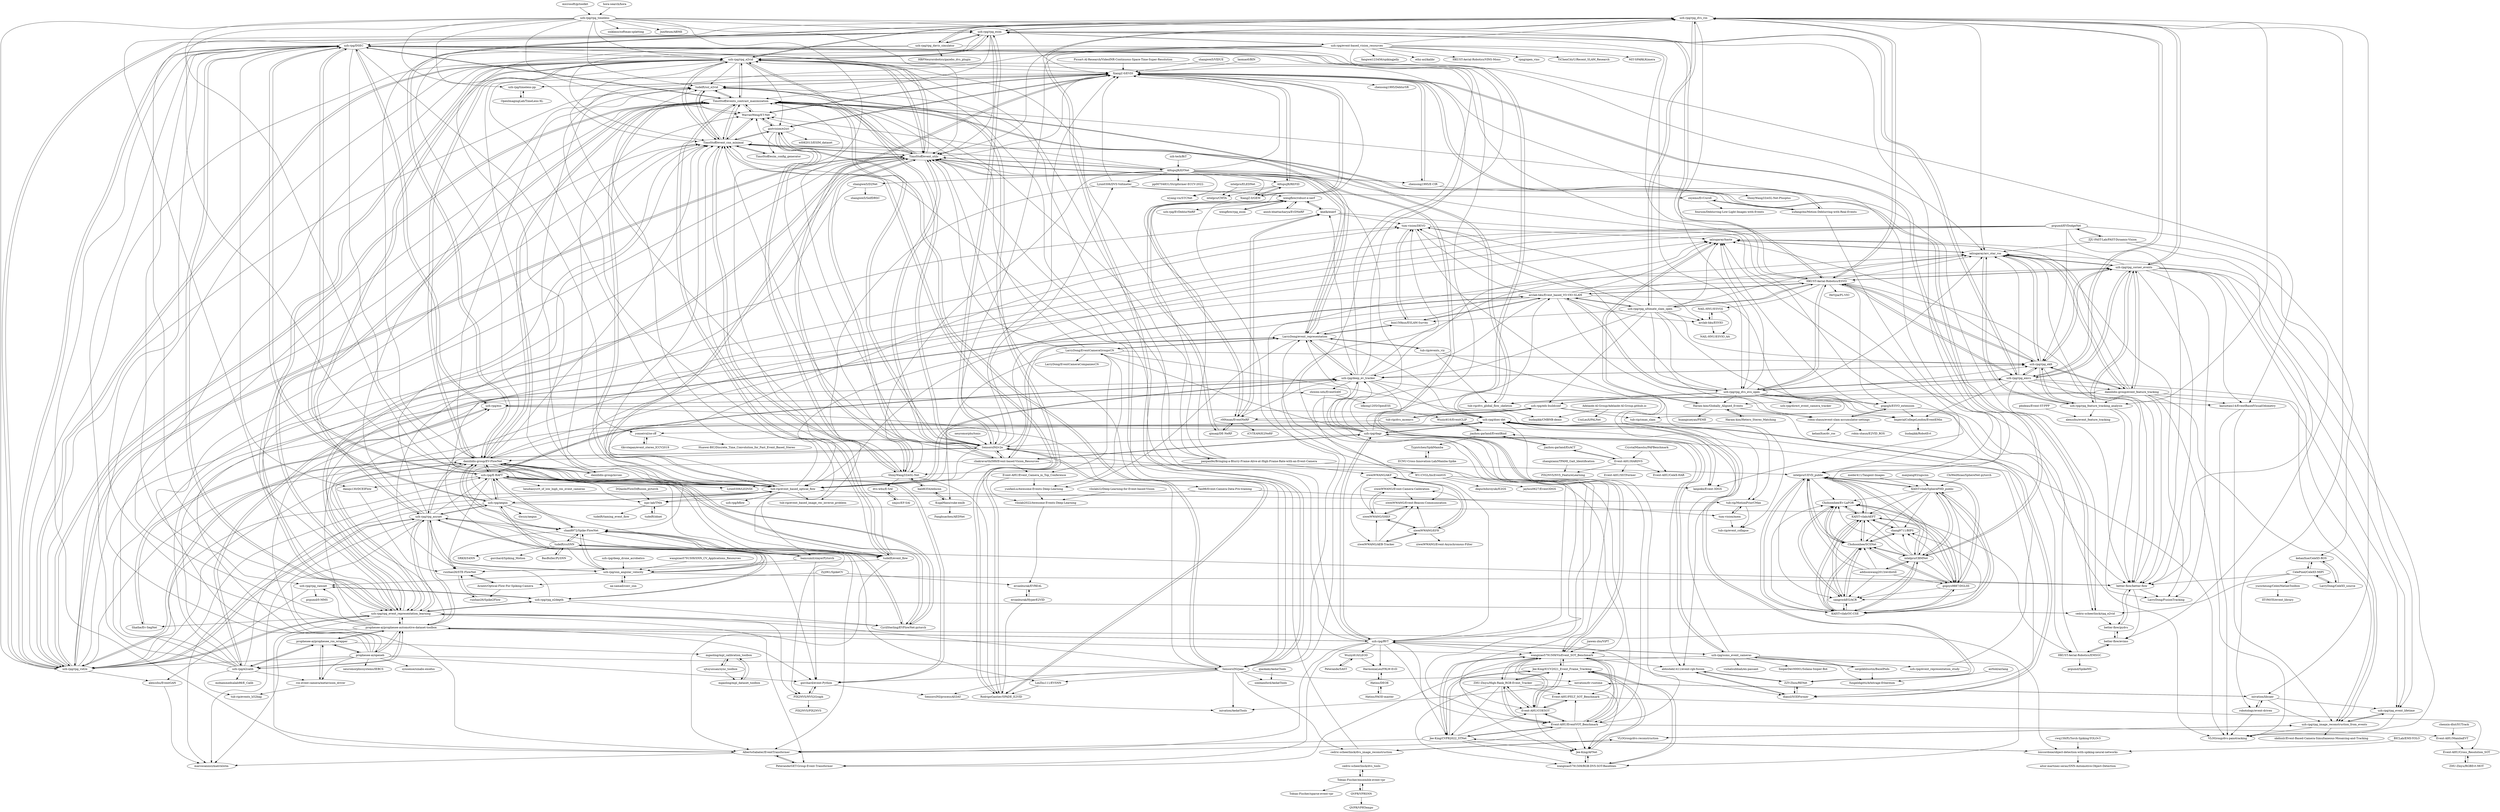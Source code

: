 digraph G {
"uzh-rpg/rpg_dvs_ros" -> "uzh-rpg/rpg_esim"
"uzh-rpg/rpg_dvs_ros" -> "uzh-rpg/rpg_davis_simulator"
"uzh-rpg/rpg_dvs_ros" -> "uzh-rpg/rpg_e2vid"
"uzh-rpg/rpg_dvs_ros" -> "daniilidis-group/EV-FlowNet"
"uzh-rpg/rpg_dvs_ros" -> "uzh-rpg/rpg_corner_events"
"uzh-rpg/rpg_dvs_ros" -> "SensorsINI/jaer"
"uzh-rpg/rpg_dvs_ros" -> "HKUST-Aerial-Robotics/ESVO"
"uzh-rpg/rpg_dvs_ros" -> "inivation/libcaer"
"uzh-rpg/rpg_dvs_ros" -> "uzh-rpg/rpg_event_representation_learning"
"uzh-rpg/rpg_dvs_ros" -> "uzh-rpg/rpg_feature_tracking_analysis"
"uzh-rpg/rpg_dvs_ros" -> "uzh-rpg/rpg_emvs"
"uzh-rpg/rpg_dvs_ros" -> "ialzugaray/arc_star_ros"
"uzh-rpg/rpg_dvs_ros" -> "robotology/event-driven"
"uzh-rpg/rpg_dvs_ros" -> "uzh-rpg/rpg_ultimate_slam_open"
"uzh-rpg/rpg_dvs_ros" -> "uzh-rpg/rpg_dvs_evo_open"
"uzh-rpg/rpg_esim" -> "uzh-rpg/rpg_vid2e"
"uzh-rpg/rpg_esim" -> "uzh-rpg/rpg_e2vid"
"uzh-rpg/rpg_esim" -> "SensorsINI/v2e"
"uzh-rpg/rpg_esim" -> "uzh-rpg/rpg_dvs_ros"
"uzh-rpg/rpg_esim" -> "uzh-rpg/event-based_vision_resources"
"uzh-rpg/rpg_esim" -> "uzh-rpg/rpg_davis_simulator"
"uzh-rpg/rpg_esim" -> "daniilidis-group/EV-FlowNet"
"uzh-rpg/rpg_esim" -> "uzh-rpg/rpg_emvs"
"uzh-rpg/rpg_esim" -> "HKUST-Aerial-Robotics/ESVO"
"uzh-rpg/rpg_esim" -> "TimoStoff/events_contrast_maximization"
"uzh-rpg/rpg_esim" -> "uzh-rpg/rpg_event_representation_learning"
"uzh-rpg/rpg_esim" -> "TimoStoff/event_cnn_minimal"
"uzh-rpg/rpg_esim" -> "TimoStoff/event_utils"
"uzh-rpg/rpg_esim" -> "uzh-rpg/DSEC"
"uzh-rpg/rpg_esim" -> "uzh-rpg/rpg_dvs_evo_open"
"PIX2NVS/NVS2Graph" -> "PIX2NVS/PIX2NVS"
"PIX2NVS/NVS2Graph" -> "gorchard/event-Python"
"prophesee-ai/prophesee_ros_wrapper" -> "ros-event-camera/metavision_driver"
"prophesee-ai/prophesee_ros_wrapper" -> "uzh-rpg/e2calib"
"prophesee-ai/prophesee_ros_wrapper" -> "mgaoling/mpl_calibration_toolbox"
"prophesee-ai/prophesee_ros_wrapper" -> "prophesee-ai/openeb"
"prophesee-ai/prophesee_ros_wrapper" -> "prophesee-ai/prophesee-automotive-dataset-toolbox"
"uzh-rpg/rpg_e2vid" -> "uzh-rpg/rpg_vid2e"
"uzh-rpg/rpg_e2vid" -> "uzh-rpg/rpg_esim"
"uzh-rpg/rpg_e2vid" -> "TimoStoff/event_cnn_minimal"
"uzh-rpg/rpg_e2vid" -> "TimoStoff/event_utils"
"uzh-rpg/rpg_e2vid" -> "SensorsINI/v2e"
"uzh-rpg/rpg_e2vid" -> "daniilidis-group/EV-FlowNet"
"uzh-rpg/rpg_e2vid" -> "TimoStoff/events_contrast_maximization"
"uzh-rpg/rpg_e2vid" -> "uzh-rpg/rpg_event_representation_learning"
"uzh-rpg/rpg_e2vid" -> "uzh-rpg/rpg_dvs_ros"
"uzh-rpg/rpg_e2vid" -> "tudelft/ssl_e2vid"
"uzh-rpg/rpg_e2vid" -> "uzh-rpg/rpg_asynet"
"uzh-rpg/rpg_e2vid" -> "ShinyWang33/eSL-Net"
"uzh-rpg/rpg_e2vid" -> "tub-rip/event_based_optical_flow"
"uzh-rpg/rpg_e2vid" -> "gistvision/e2sri"
"uzh-rpg/rpg_e2vid" -> "XiangZ-0/EVDI"
"neuromorphs/tonic" -> "SensorsINI/v2e" ["e"=1]
"uzh-rpg/rpg_corner_events" -> "ialzugaray/arc_star_ros"
"uzh-rpg/rpg_corner_events" -> "uzh-rpg/rpg_feature_tracking_analysis"
"uzh-rpg/rpg_corner_events" -> "daniilidis-group/event_feature_tracking"
"uzh-rpg/rpg_corner_events" -> "uzh-rpg/rpg_eklt"
"uzh-rpg/rpg_corner_events" -> "ialzugaray/haste"
"uzh-rpg/rpg_corner_events" -> "uzh-rpg/rpg_event_lifetime"
"uzh-rpg/rpg_corner_events" -> "uzh-rpg/rpg_image_reconstruction_from_events"
"uzh-rpg/rpg_corner_events" -> "better-flow/better-flow"
"uzh-rpg/rpg_corner_events" -> "uzh-rpg/rpg_emvs"
"uzh-rpg/rpg_corner_events" -> "VLOGroup/dvs-panotracking"
"uzh-rpg/rpg_corner_events" -> "kazuotani14/EventBasedVisualOdometry"
"uzh-rpg/rpg_corner_events" -> "uzh-rpg/rpg_dvs_ros"
"uzh-rpg/rpg_corner_events" -> "LarryDong/FusionTracking"
"uzh-rpg/rpg_corner_events" -> "HKUST-Aerial-Robotics/ESVO"
"BasBuller/PySNN" -> "tudelft/cuSNN" ["e"=1]
"SensorsINI/v2e" -> "uzh-rpg/rpg_vid2e"
"SensorsINI/v2e" -> "uzh-rpg/rpg_esim"
"SensorsINI/v2e" -> "uzh-rpg/rpg_e2vid"
"SensorsINI/v2e" -> "TimoStoff/event_utils"
"SensorsINI/v2e" -> "TimoStoff/events_contrast_maximization"
"SensorsINI/v2e" -> "TimoStoff/event_cnn_minimal"
"SensorsINI/v2e" -> "XiangZ-0/EVDI"
"SensorsINI/v2e" -> "chakravarthi589/Event-based-Vision_Resources"
"SensorsINI/v2e" -> "wangxiao5791509/VisEvent_SOT_Benchmark"
"SensorsINI/v2e" -> "daniilidis-group/EV-FlowNet"
"SensorsINI/v2e" -> "panpanfei/Bringing-a-Blurry-Frame-Alive-at-High-Frame-Rate-with-an-Event-Camera"
"SensorsINI/v2e" -> "SensorsINI/jaer"
"SensorsINI/v2e" -> "tub-rip/event_based_optical_flow"
"SensorsINI/v2e" -> "Lynn0306/DVS-Voltmeter"
"SensorsINI/v2e" -> "LarryDong/event_representation"
"bamsumit/slayerPytorch" -> "tudelft/cuSNN" ["e"=1]
"bamsumit/slayerPytorch" -> "uzh-rpg/snn_angular_velocity" ["e"=1]
"bamsumit/slayerPytorch" -> "gorchard/event-Python" ["e"=1]
"uzh-rpg/rpg_event_representation_learning" -> "uzh-rpg/rpg_asynet"
"uzh-rpg/rpg_event_representation_learning" -> "daniilidis-group/EV-FlowNet"
"uzh-rpg/rpg_event_representation_learning" -> "uzh-rpg/rpg_e2vid"
"uzh-rpg/rpg_event_representation_learning" -> "uzh-rpg/DSEC"
"uzh-rpg/rpg_event_representation_learning" -> "TimoStoff/events_contrast_maximization"
"uzh-rpg/rpg_event_representation_learning" -> "AlbertoSabater/EventTransformer"
"uzh-rpg/rpg_event_representation_learning" -> "TimoStoff/event_utils"
"uzh-rpg/rpg_event_representation_learning" -> "uzh-rpg/rpg_e2depth"
"uzh-rpg/rpg_event_representation_learning" -> "Peterande/GET-Group-Event-Transformer"
"uzh-rpg/rpg_event_representation_learning" -> "PIX2NVS/NVS2Graph"
"uzh-rpg/rpg_event_representation_learning" -> "Shathe/Ev-SegNet"
"uzh-rpg/rpg_event_representation_learning" -> "TimoStoff/event_cnn_minimal"
"uzh-rpg/rpg_event_representation_learning" -> "CyrilSterling/EVFlowNet-pytorch"
"uzh-rpg/rpg_event_representation_learning" -> "uzh-rpg/rpg_vid2e"
"uzh-rpg/rpg_event_representation_learning" -> "prophesee-ai/prophesee-automotive-dataset-toolbox"
"tudelft/cuSNN" -> "BasBuller/PySNN" ["e"=1]
"tudelft/cuSNN" -> "chan8972/Spike-FlowNet"
"tudelft/cuSNN" -> "bamsumit/slayerPytorch" ["e"=1]
"tudelft/cuSNN" -> "daniilidis-group/EV-FlowNet"
"tudelft/cuSNN" -> "gorchard/event-Python"
"tudelft/cuSNN" -> "tudelft/event_flow"
"tudelft/cuSNN" -> "better-flow/better-flow"
"tudelft/cuSNN" -> "uzh-rpg/snn_angular_velocity"
"tudelft/cuSNN" -> "uzh-rpg/rpg_asynet"
"tudelft/cuSNN" -> "SRKH/S4NN" ["e"=1]
"tudelft/cuSNN" -> "gorchard/Spiking_Motion" ["e"=1]
"maxjiang93/ugscnn" -> "KAIST-vilab/SpherePHD_public" ["e"=1]
"uzh-rpg/rpg_emvs" -> "uzh-rpg/rpg_eklt"
"uzh-rpg/rpg_emvs" -> "kazuotani14/EventBasedVisualOdometry"
"uzh-rpg/rpg_emvs" -> "uzh-rpg/rpg_corner_events"
"uzh-rpg/rpg_emvs" -> "HKUST-Aerial-Robotics/ESVO"
"uzh-rpg/rpg_emvs" -> "uzh-rpg/rpg_dvs_evo_open"
"uzh-rpg/rpg_emvs" -> "uzh-rpg/rpg_feature_tracking_analysis"
"uzh-rpg/rpg_emvs" -> "ImperialCollegeLondon/EventEMin"
"uzh-rpg/rpg_emvs" -> "ialzugaray/arc_star_ros"
"uzh-rpg/rpg_emvs" -> "better-flow/better-flow"
"uzh-rpg/rpg_emvs" -> "uzh-rpg/rpg_image_reconstruction_from_events"
"uzh-rpg/rpg_emvs" -> "daniilidis-group/event_feature_tracking"
"uzh-rpg/rpg_emvs" -> "uzh-rpg/rpg_esim"
"uzh-rpg/rpg_emvs" -> "uzh-rpg/eds-buildconf"
"uzh-rpg/rpg_emvs" -> "uzh-rpg/rpg_dvs_ros"
"ChiWeiHsiao/SphereNet-pytorch" -> "KAIST-vilab/SpherePHD_public" ["e"=1]
"better-flow/evimo" -> "better-flow/pydvs"
"better-flow/evimo" -> "HKUST-Aerial-Robotics/EMSGC"
"better-flow/pydvs" -> "better-flow/better-flow"
"better-flow/pydvs" -> "better-flow/evimo"
"KAIST-vilab/SpherePHD_public" -> "Chohoonhee/Ev-LaFOR"
"KAIST-vilab/SpherePHD_public" -> "KAIST-vilab/AEFT"
"KAIST-vilab/SpherePHD_public" -> "Chohoonhee/SCSNet"
"KAIST-vilab/SpherePHD_public" -> "KAIST-vilab/OC-CSE"
"KAIST-vilab/SpherePHD_public" -> "intelpro/UEVD_public"
"KAIST-vilab/SpherePHD_public" -> "sangrockEG/ACR"
"KAIST-vilab/SpherePHD_public" -> "gzgzys9887/DGLSS"
"KAIST-vilab/SpherePHD_public" -> "intelpro/CBMNet"
"KAIST-vilab/SpherePHD_public" -> "chang9711/BIPS"
"daniilidis-group/EV-FlowNet" -> "CyrilSterling/EVFlowNet-pytorch"
"daniilidis-group/EV-FlowNet" -> "uzh-rpg/rpg_event_representation_learning"
"daniilidis-group/EV-FlowNet" -> "daniilidis-group/mvsec"
"daniilidis-group/EV-FlowNet" -> "uzh-rpg/rpg_asynet"
"daniilidis-group/EV-FlowNet" -> "chan8972/Spike-FlowNet"
"daniilidis-group/EV-FlowNet" -> "uzh-rpg/rpg_e2vid"
"daniilidis-group/EV-FlowNet" -> "TimoStoff/event_cnn_minimal"
"daniilidis-group/EV-FlowNet" -> "uzh-rpg/E-RAFT"
"daniilidis-group/EV-FlowNet" -> "gorchard/event-Python"
"daniilidis-group/EV-FlowNet" -> "TimoStoff/events_contrast_maximization"
"daniilidis-group/EV-FlowNet" -> "uzh-rpg/rpg_dvs_ros"
"daniilidis-group/EV-FlowNet" -> "tudelft/ssl_e2vid"
"daniilidis-group/EV-FlowNet" -> "tudelft/event_flow"
"daniilidis-group/EV-FlowNet" -> "tub-rip/event_based_optical_flow"
"daniilidis-group/EV-FlowNet" -> "uzh-rpg/dsec-det"
"panpanfei/Bringing-a-Blurry-Frame-Alive-at-High-Frame-Rate-with-an-Event-Camera" -> "XiangZ-0/EVDI"
"panpanfei/Bringing-a-Blurry-Frame-Alive-at-High-Frame-Rate-with-an-Event-Camera" -> "ShinyWang33/eSL-Net"
"panpanfei/Bringing-a-Blurry-Frame-Alive-at-High-Frame-Rate-with-an-Event-Camera" -> "intelpro/UEVD_public"
"panpanfei/Bringing-a-Blurry-Frame-Alive-at-High-Frame-Rate-with-an-Event-Camera" -> "tudelft/ssl_e2vid"
"panpanfei/Bringing-a-Blurry-Frame-Alive-at-High-Frame-Rate-with-an-Event-Camera" -> "TimoStoff/events_contrast_maximization"
"panpanfei/Bringing-a-Blurry-Frame-Alive-at-High-Frame-Rate-with-an-Event-Camera" -> "ziweiWWANG/AKF"
"panpanfei/Bringing-a-Blurry-Frame-Alive-at-High-Frame-Rate-with-an-Event-Camera" -> "uzh-rpg/rpg_e2vid"
"CelePixel/CeleX5-MIPI" -> "LarryDong/CeleX5_source"
"CelePixel/CeleX5-MIPI" -> "kehanXue/CeleX5-ROS"
"CelePixel/CeleX5-MIPI" -> "better-flow/better-flow"
"CelePixel/CeleX5-MIPI" -> "cedric-scheerlinck/rpg_e2vid"
"CelePixel/CeleX5-MIPI" -> "yucicheung/CelexMatlabToolbox"
"prgumd/EVDodgeNet" -> "better-flow/better-flow"
"prgumd/EVDodgeNet" -> "ZJU-FAST-Lab/FAST-Dynamic-Vision" ["e"=1]
"prgumd/EVDodgeNet" -> "chan8972/Spike-FlowNet"
"prgumd/EVDodgeNet" -> "uzh-rpg/snn_angular_velocity"
"prgumd/EVDodgeNet" -> "daniilidis-group/EV-FlowNet"
"prgumd/EVDodgeNet" -> "better-flow/evimo"
"prgumd/EVDodgeNet" -> "uzh-rpg/rpg_event_representation_learning"
"prgumd/EVDodgeNet" -> "uzh-rpg/rpg_eklt"
"CrystalMiaoshu/PAFBenchmark" -> "Event-AHU/HARDVS"
"CrystalMiaoshu/PAFBenchmark" -> "Event-AHU/CeleX-HAR"
"better-flow/better-flow" -> "better-flow/pydvs"
"better-flow/better-flow" -> "better-flow/evimo"
"better-flow/better-flow" -> "LarryDong/FusionTracking"
"better-flow/better-flow" -> "ialzugaray/arc_star_ros"
"Shathe/Ev-SegNet" -> "uzh-rpg/ess"
"uzh-rpg/rpg_feature_tracking_analysis" -> "uzh-rpg/rpg_eklt"
"uzh-rpg/rpg_feature_tracking_analysis" -> "ialzugaray/arc_star_ros"
"uzh-rpg/rpg_feature_tracking_analysis" -> "uzh-rpg/rpg_corner_events"
"uzh-rpg/rpg_feature_tracking_analysis" -> "LarryDong/FusionTracking"
"uzh-rpg/rpg_feature_tracking_analysis" -> "better-flow/better-flow"
"uzh-rpg/rpg_feature_tracking_analysis" -> "alexzzhu/event_feature_tracking"
"daniilidis-group/mvsec" -> "daniilidis-group/EV-FlowNet"
"cedric-scheerlinck/dvs_image_reconstruction" -> "VLOGroup/dvs-reconstruction"
"cedric-scheerlinck/dvs_image_reconstruction" -> "cedric-scheerlinck/dvs_tools"
"cedric-scheerlinck/dvs_image_reconstruction" -> "TimoStoff/event_cnn_minimal"
"cedric-scheerlinck/dvs_tools" -> "Tobias-Fischer/ensemble-event-vpr"
"daniilidis-group/event_feature_tracking" -> "ialzugaray/arc_star_ros"
"daniilidis-group/event_feature_tracking" -> "uzh-rpg/rpg_eklt"
"daniilidis-group/event_feature_tracking" -> "uzh-rpg/rpg_corner_events"
"daniilidis-group/event_feature_tracking" -> "ialzugaray/haste"
"daniilidis-group/event_feature_tracking" -> "uzh-rpg/rpg_event_lifetime"
"daniilidis-group/event_feature_tracking" -> "kazuotani14/EventBasedVisualOdometry"
"daniilidis-group/event_feature_tracking" -> "VLOGroup/dvs-panotracking"
"daniilidis-group/event_feature_tracking" -> "Haram-kim/Globally_Aligned_Events"
"daniilidis-group/event_feature_tracking" -> "uzh-rpg/rpg_image_reconstruction_from_events"
"daniilidis-group/event_feature_tracking" -> "better-flow/better-flow"
"daniilidis-group/event_feature_tracking" -> "uzh-rpg/rpg_feature_tracking_analysis"
"daniilidis-group/event_feature_tracking" -> "tub-rip/dvs_global_flow_skeleton"
"ialzugaray/arc_star_ros" -> "ialzugaray/haste"
"ialzugaray/arc_star_ros" -> "uzh-rpg/rpg_corner_events"
"ialzugaray/arc_star_ros" -> "uzh-rpg/rpg_feature_tracking_analysis"
"ialzugaray/arc_star_ros" -> "daniilidis-group/event_feature_tracking"
"ialzugaray/arc_star_ros" -> "uzh-rpg/rpg_event_lifetime"
"ialzugaray/arc_star_ros" -> "uzh-rpg/rpg_eklt"
"qiaokaki/AedatTools" -> "simbamford/AedatTools"
"yucicheung/CelexMatlabToolbox" -> "IIT-PAVIS/event_library"
"cwq159/PyTorch-Spiking-YOLOv3" -> "loiccordone/object-detection-with-spiking-neural-networks" ["e"=1]
"prophesee-ai/prophesee-automotive-dataset-toolbox" -> "uzh-rpg/rpg_asynet"
"prophesee-ai/prophesee-automotive-dataset-toolbox" -> "uzh-rpg/RVT"
"prophesee-ai/prophesee-automotive-dataset-toolbox" -> "uzh-rpg/rpg_event_representation_learning"
"prophesee-ai/prophesee-automotive-dataset-toolbox" -> "gorchard/event-Python"
"prophesee-ai/prophesee-automotive-dataset-toolbox" -> "uzh-rpg/dsec-det"
"prophesee-ai/prophesee-automotive-dataset-toolbox" -> "prophesee-ai/openeb"
"prophesee-ai/prophesee-automotive-dataset-toolbox" -> "loiccordone/object-detection-with-spiking-neural-networks"
"prophesee-ai/prophesee-automotive-dataset-toolbox" -> "uzh-rpg/rpg_e2vid"
"prophesee-ai/prophesee-automotive-dataset-toolbox" -> "wangxiao5791509/VisEvent_SOT_Benchmark"
"prophesee-ai/prophesee-automotive-dataset-toolbox" -> "marcocannici/matrixlstm"
"prophesee-ai/prophesee-automotive-dataset-toolbox" -> "prophesee-ai/prophesee_ros_wrapper"
"prophesee-ai/prophesee-automotive-dataset-toolbox" -> "uzh-rpg/DSEC"
"prophesee-ai/prophesee-automotive-dataset-toolbox" -> "uzh-rpg/ess"
"prophesee-ai/prophesee-automotive-dataset-toolbox" -> "uzh-rpg/rpg_ramnet"
"prophesee-ai/prophesee-automotive-dataset-toolbox" -> "uzh-rpg/e2calib"
"alexzzhu/EventGAN" -> "marcocannici/matrixlstm"
"TimoStoff/event_utils" -> "TimoStoff/events_contrast_maximization"
"TimoStoff/event_utils" -> "TimoStoff/event_cnn_minimal"
"TimoStoff/event_utils" -> "LarryDong/event_representation"
"TimoStoff/event_utils" -> "tub-rip/event_based_optical_flow"
"TimoStoff/event_utils" -> "uzh-rpg/rpg_e2vid"
"TimoStoff/event_utils" -> "tudelft/ssl_e2vid"
"TimoStoff/event_utils" -> "SensorsINI/v2e"
"TimoStoff/event_utils" -> "chakravarthi589/Event-based-Vision_Resources"
"TimoStoff/event_utils" -> "WarranWeng/ET-Net"
"TimoStoff/event_utils" -> "uzh-rpg/rpg_vid2e"
"TimoStoff/event_utils" -> "uzh-rpg/rpg_event_representation_learning"
"TimoStoff/event_utils" -> "uzh-rpg/DSEC"
"TimoStoff/event_utils" -> "wangxiao5791509/VisEvent_SOT_Benchmark"
"TimoStoff/event_utils" -> "AHupuJR/EFNet"
"TimoStoff/event_utils" -> "XiangZ-0/EVDI"
"uzh-rpg/deep_drone_acrobatics" -> "uzh-rpg/snn_angular_velocity" ["e"=1]
"uzh-rpg/rpg_vid2e" -> "uzh-rpg/rpg_e2vid"
"uzh-rpg/rpg_vid2e" -> "uzh-rpg/rpg_esim"
"uzh-rpg/rpg_vid2e" -> "SensorsINI/v2e"
"uzh-rpg/rpg_vid2e" -> "TimoStoff/event_cnn_minimal"
"uzh-rpg/rpg_vid2e" -> "TimoStoff/event_utils"
"uzh-rpg/rpg_vid2e" -> "TimoStoff/events_contrast_maximization"
"uzh-rpg/rpg_vid2e" -> "uzh-rpg/rpg_asynet"
"uzh-rpg/rpg_vid2e" -> "uzh-rpg/DSEC"
"uzh-rpg/rpg_vid2e" -> "uzh-rpg/rpg_event_representation_learning"
"uzh-rpg/rpg_vid2e" -> "tudelft/ssl_e2vid"
"uzh-rpg/rpg_vid2e" -> "daniilidis-group/EV-FlowNet"
"uzh-rpg/rpg_vid2e" -> "alexzzhu/EventGAN"
"uzh-rpg/rpg_vid2e" -> "knelk/enerf"
"uzh-rpg/rpg_vid2e" -> "tub-rip/event_based_optical_flow"
"uzh-rpg/rpg_vid2e" -> "uzh-rpg/E-RAFT"
"ialzugaray/haste" -> "ialzugaray/arc_star_ros"
"ialzugaray/haste" -> "Haram-kim/Globally_Aligned_Events"
"ialzugaray/haste" -> "LarryDong/FusionTracking"
"HKUST-Aerial-Robotics/ESVO" -> "uzh-rpg/rpg_dvs_evo_open"
"HKUST-Aerial-Robotics/ESVO" -> "arclab-hku/Event_based_VO-VIO-SLAM"
"HKUST-Aerial-Robotics/ESVO" -> "uzh-rpg/rpg_emvs"
"HKUST-Aerial-Robotics/ESVO" -> "uzh-rpg/rpg_ultimate_slam_open"
"HKUST-Aerial-Robotics/ESVO" -> "uzh-rpg/rpg_eklt"
"HKUST-Aerial-Robotics/ESVO" -> "uzh-rpg/rpg_dvs_ros"
"HKUST-Aerial-Robotics/ESVO" -> "uzh-rpg/rpg_corner_events"
"HKUST-Aerial-Robotics/ESVO" -> "better-flow/better-flow"
"HKUST-Aerial-Robotics/ESVO" -> "uzh-rpg/rpg_esim"
"HKUST-Aerial-Robotics/ESVO" -> "ialzugaray/arc_star_ros"
"HKUST-Aerial-Robotics/ESVO" -> "tub-rip/event_based_optical_flow"
"HKUST-Aerial-Robotics/ESVO" -> "gogojjh/ESVO_extension"
"HKUST-Aerial-Robotics/ESVO" -> "NAIL-HNU/ESVO2"
"HKUST-Aerial-Robotics/ESVO" -> "HeYijia/PL-VIO" ["e"=1]
"HKUST-Aerial-Robotics/ESVO" -> "uzh-rpg/rpg_e2vid"
"TimoStoff/events_contrast_maximization" -> "TimoStoff/event_utils"
"TimoStoff/events_contrast_maximization" -> "tub-rip/event_based_optical_flow"
"TimoStoff/events_contrast_maximization" -> "WarranWeng/ET-Net"
"TimoStoff/events_contrast_maximization" -> "TimoStoff/event_cnn_minimal"
"TimoStoff/events_contrast_maximization" -> "tub-rip/dvs_global_flow_skeleton"
"TimoStoff/events_contrast_maximization" -> "tudelft/ssl_e2vid"
"TimoStoff/events_contrast_maximization" -> "LarryDong/event_representation"
"TimoStoff/events_contrast_maximization" -> "tudelft/event_flow"
"TimoStoff/events_contrast_maximization" -> "uzh-rpg/rpg_e2vid"
"TimoStoff/events_contrast_maximization" -> "uzh-rpg/rpg_event_representation_learning"
"TimoStoff/events_contrast_maximization" -> "uzh-rpg/rpg_vid2e"
"TimoStoff/events_contrast_maximization" -> "uzh-rpg/DSEC"
"TimoStoff/events_contrast_maximization" -> "SensorsINI/v2e"
"TimoStoff/events_contrast_maximization" -> "daniilidis-group/EV-FlowNet"
"TimoStoff/events_contrast_maximization" -> "cedric-scheerlinck/rpg_e2vid"
"gistvision/e2sri" -> "ShinyWang33/eSL-Net"
"gistvision/e2sri" -> "RodrigoGantier/SPADE_E2VID"
"gistvision/e2sri" -> "TimoStoff/event_cnn_minimal"
"gistvision/e2sri" -> "WarranWeng/ET-Net"
"gistvision/e2sri" -> "XiangZ-0/EVDI"
"gistvision/e2sri" -> "TimoStoff/esim_config_generator"
"gistvision/e2sri" -> "wl082013/ESIM_dataset"
"TimoStoff/event_cnn_minimal" -> "TimoStoff/esim_config_generator"
"TimoStoff/event_cnn_minimal" -> "WarranWeng/ET-Net"
"TimoStoff/event_cnn_minimal" -> "cedric-scheerlinck/rpg_e2vid"
"TimoStoff/event_cnn_minimal" -> "tudelft/ssl_e2vid"
"TimoStoff/event_cnn_minimal" -> "RodrigoGantier/SPADE_E2VID"
"TimoStoff/event_cnn_minimal" -> "TimoStoff/event_utils"
"TimoStoff/event_cnn_minimal" -> "gistvision/e2sri"
"TimoStoff/event_cnn_minimal" -> "TimoStoff/events_contrast_maximization"
"TimoStoff/event_cnn_minimal" -> "ShinyWang33/eSL-Net"
"TimoStoff/event_cnn_minimal" -> "uzh-rpg/rpg_e2vid"
"ShinyWang33/eSL-Net" -> "gistvision/e2sri"
"ShinyWang33/eSL-Net" -> "XiangZ-0/EVDI"
"ShinyWang33/eSL-Net" -> "TimoStoff/event_cnn_minimal"
"ShinyWang33/eSL-Net" -> "bald6354/edncnn"
"ShinyWang33/eSL-Net" -> "RodrigoGantier/SPADE_E2VID"
"ShinyWang33/eSL-Net" -> "WarranWeng/ET-Net"
"ShinyWang33/eSL-Net" -> "Lynn0306/LEDVDI"
"ShinyWang33/eSL-Net" -> "dvs-whu/E-SAI"
"CyrilSterling/EVFlowNet-pytorch" -> "uzh-rpg/E-RAFT"
"CyrilSterling/EVFlowNet-pytorch" -> "chan8972/Spike-FlowNet"
"CyrilSterling/EVFlowNet-pytorch" -> "daniilidis-group/EV-FlowNet"
"chan8972/Spike-FlowNet" -> "CyrilSterling/EVFlowNet-pytorch"
"chan8972/Spike-FlowNet" -> "tudelft/event_flow"
"chan8972/Spike-FlowNet" -> "daniilidis-group/EV-FlowNet"
"chan8972/Spike-FlowNet" -> "uzh-rpg/snn_angular_velocity"
"chan8972/Spike-FlowNet" -> "uzh-rpg/E-RAFT"
"chan8972/Spike-FlowNet" -> "tudelft/cuSNN"
"chan8972/Spike-FlowNet" -> "LinZhu111/EVSNN"
"chan8972/Spike-FlowNet" -> "ruizhao26/STE-FlowNet"
"aa-samad/conv_snn" -> "uzh-rpg/snn_angular_velocity" ["e"=1]
"laomao0/BIN" -> "XiangZ-0/EVDI" ["e"=1]
"LarryDong/CeleX5_source" -> "kehanXue/CeleX5-ROS"
"LarryDong/CeleX5_source" -> "CelePixel/CeleX5-MIPI"
"ImperialCollegeLondon/EventEMin" -> "liudaqikk/RobotEvt"
"RodrigoGantier/SPADE_E2VID" -> "tudelft/ssl_e2vid"
"RodrigoGantier/SPADE_E2VID" -> "gistvision/e2sri"
"RodrigoGantier/SPADE_E2VID" -> "TimoStoff/event_cnn_minimal"
"wangxiao5791509/SNN_CV_Applications_Resources" -> "uzh-rpg/snn_angular_velocity" ["e"=1]
"uzh-rpg/rpg_asynet" -> "uzh-rpg/rpg_event_representation_learning"
"uzh-rpg/rpg_asynet" -> "daniilidis-group/EV-FlowNet"
"uzh-rpg/rpg_asynet" -> "uzh-rpg/aegnn"
"uzh-rpg/rpg_asynet" -> "prophesee-ai/prophesee-automotive-dataset-toolbox"
"uzh-rpg/rpg_asynet" -> "marcocannici/matrixlstm"
"uzh-rpg/rpg_asynet" -> "TimoStoff/event_cnn_minimal"
"uzh-rpg/rpg_asynet" -> "tudelft/ssl_e2vid"
"uzh-rpg/rpg_asynet" -> "uzh-rpg/rpg_vid2e"
"uzh-rpg/rpg_asynet" -> "uzh-rpg/rpg_e2vid"
"uzh-rpg/rpg_asynet" -> "uzh-rpg/rpg_e2depth"
"uzh-rpg/rpg_asynet" -> "AlbertoSabater/EventTransformer"
"uzh-rpg/rpg_asynet" -> "PIX2NVS/NVS2Graph"
"uzh-rpg/rpg_asynet" -> "chan8972/Spike-FlowNet"
"uzh-rpg/rpg_asynet" -> "uzh-rpg/snn_angular_velocity"
"uzh-rpg/rpg_asynet" -> "uzh-rpg/E-RAFT"
"tlkvstepan/event_stereo_ICCV2019" -> "yonseivnl/se-cff"
"uzh-rpg/snn_angular_velocity" -> "chan8972/Spike-FlowNet"
"uzh-rpg/snn_angular_velocity" -> "better-flow/better-flow"
"uzh-rpg/snn_angular_velocity" -> "uzh-rpg/aegnn"
"uzh-rpg/snn_angular_velocity" -> "aa-samad/conv_snn" ["e"=1]
"uzh-rpg/snn_angular_velocity" -> "uzh-rpg/rpg_ramnet"
"uzh-rpg/snn_angular_velocity" -> "uzh-rpg/rpg_asynet"
"robotology/event-driven" -> "inivation/libcaer"
"robotology/event-driven" -> "VLOGroup/dvs-panotracking"
"TimoStoff/esim_config_generator" -> "TimoStoff/event_cnn_minimal"
"uzh-rpg/rpg_eklt" -> "uzh-rpg/rpg_feature_tracking_analysis"
"uzh-rpg/rpg_eklt" -> "ialzugaray/arc_star_ros"
"uzh-rpg/rpg_eklt" -> "daniilidis-group/event_feature_tracking"
"uzh-rpg/rpg_eklt" -> "uzh-rpg/rpg_emvs"
"uzh-rpg/rpg_eklt" -> "ialzugaray/haste"
"uzh-rpg/rpg_eklt" -> "uzh-rpg/rpg_corner_events"
"uzh-rpg/rpg_eklt" -> "better-flow/better-flow"
"uzh-rpg/rpg_eklt" -> "uzh-rpg/deep_ev_tracker"
"uzh-rpg/rpg_eklt" -> "HKUST-Aerial-Robotics/ESVO"
"meder411/Tangent-Images" -> "KAIST-vilab/SpherePHD_public" ["e"=1]
"cedric-scheerlinck/rpg_e2vid" -> "TimoStoff/event_cnn_minimal"
"cedric-scheerlinck/rpg_e2vid" -> "better-flow/pydvs"
"bald6354/edncnn" -> "KugaMaxx/cuke-emlb"
"bald6354/edncnn" -> "ShinyWang33/eSL-Net"
"kehanXue/CeleX5-ROS" -> "LarryDong/CeleX5_source"
"kehanXue/CeleX5-ROS" -> "CelePixel/CeleX5-MIPI"
"Adelaide-AI-Group/Adelaide-AI-Group.github.io" -> "UniLauX/PALNet"
"Adelaide-AI-Group/Adelaide-AI-Group.github.io" -> "liudaqikk/CMBNB-demo"
"Tobias-Fischer/ensemble-event-vpr" -> "Tobias-Fischer/sparse-event-vpr"
"Tobias-Fischer/ensemble-event-vpr" -> "cedric-scheerlinck/dvs_tools"
"Tobias-Fischer/ensemble-event-vpr" -> "QVPR/VPRSNN"
"ziweiWWANG/Event-Camera-Calibration" -> "ziweiWWANG/Event-Beacon-Communication"
"ziweiWWANG/Event-Camera-Calibration" -> "ziweiWWANG/SHEF"
"uzh-rpg/rpg_timelens" -> "uzh-rpg/rpg_e2vid"
"uzh-rpg/rpg_timelens" -> "uzh-rpg/rpg_vid2e"
"uzh-rpg/rpg_timelens" -> "XiangZ-0/EVDI"
"uzh-rpg/rpg_timelens" -> "SensorsINI/v2e"
"uzh-rpg/rpg_timelens" -> "tub-rip/event_based_optical_flow"
"uzh-rpg/rpg_timelens" -> "uzh-rpg/timelens-pp"
"uzh-rpg/rpg_timelens" -> "TimoStoff/event_utils"
"uzh-rpg/rpg_timelens" -> "intelpro/CBMNet"
"uzh-rpg/rpg_timelens" -> "uzh-rpg/rpg_esim"
"uzh-rpg/rpg_timelens" -> "sniklaus/softmax-splatting" ["e"=1]
"uzh-rpg/rpg_timelens" -> "tudelft/event_flow"
"uzh-rpg/rpg_timelens" -> "WarranWeng/ET-Net"
"uzh-rpg/rpg_timelens" -> "tudelft/ssl_e2vid"
"uzh-rpg/rpg_timelens" -> "JunHeum/ABME" ["e"=1]
"uzh-rpg/rpg_timelens" -> "TimoStoff/event_cnn_minimal"
"microsoft/gctoolkit" -> "uzh-rpg/rpg_timelens" ["e"=1]
"ZJU-FAST-Lab/FAST-Dynamic-Vision" -> "better-flow/better-flow" ["e"=1]
"ZJU-FAST-Lab/FAST-Dynamic-Vision" -> "prgumd/EVDodgeNet" ["e"=1]
"ZJU-FAST-Lab/FAST-Dynamic-Vision" -> "kehanXue/CeleX5-ROS" ["e"=1]
"ZJU-FAST-Lab/FAST-Dynamic-Vision" -> "ialzugaray/arc_star_ros" ["e"=1]
"prophesee-ai/openeb" -> "prophesee-ai/prophesee_ros_wrapper"
"prophesee-ai/openeb" -> "prophesee-ai/prophesee-automotive-dataset-toolbox"
"prophesee-ai/openeb" -> "gorchard/event-Python"
"prophesee-ai/openeb" -> "uzh-rpg/e2calib"
"prophesee-ai/openeb" -> "neuromorphicsystems/IEBCS" ["e"=1]
"prophesee-ai/openeb" -> "TimoStoff/event_utils"
"prophesee-ai/openeb" -> "SensorsINI/jaer"
"prophesee-ai/openeb" -> "TimoStoff/event_cnn_minimal"
"prophesee-ai/openeb" -> "synsense/sinabs-exodus" ["e"=1]
"prophesee-ai/openeb" -> "uzh-rpg/rpg_e2vid"
"prophesee-ai/openeb" -> "uzh-rpg/rpg_vid2e"
"prophesee-ai/openeb" -> "ros-event-camera/metavision_driver"
"prophesee-ai/openeb" -> "uzh-rpg/deep_ev_tracker"
"hora-search/hora" -> "uzh-rpg/rpg_timelens" ["e"=1]
"tudelft/ssl_e2vid" -> "RodrigoGantier/SPADE_E2VID"
"tudelft/ssl_e2vid" -> "TimoStoff/event_cnn_minimal"
"tudelft/ssl_e2vid" -> "XiangZ-0/EVDI"
"tudelft/ssl_e2vid" -> "TimoStoff/events_contrast_maximization"
"tudelft/ssl_e2vid" -> "WarranWeng/ET-Net"
"zhangxiann/TPAMI_Gait_Identification" -> "PIX2NVS/NVS_FeatureLearning"
"HKUST-Aerial-Robotics/EMSGC" -> "better-flow/evimo"
"HKUST-Aerial-Robotics/EMSGC" -> "ialzugaray/haste"
"HKUST-Aerial-Robotics/EMSGC" -> "prgumd/SpikeMS"
"uzh-rpg/rpg_ultimate_slam_open" -> "arclab-hku/Event_based_VO-VIO-SLAM"
"uzh-rpg/rpg_ultimate_slam_open" -> "HKUST-Aerial-Robotics/ESVO"
"uzh-rpg/rpg_ultimate_slam_open" -> "ialzugaray/haste"
"uzh-rpg/rpg_ultimate_slam_open" -> "uzh-rpg/deep_ev_tracker"
"uzh-rpg/rpg_ultimate_slam_open" -> "uzh-rpg/rpg_dvs_evo_open"
"uzh-rpg/rpg_ultimate_slam_open" -> "uzh-rpg/rpg_dvs_ros"
"uzh-rpg/rpg_ultimate_slam_open" -> "robin-shaun/event-slam-accumulator-settings"
"uzh-rpg/rpg_ultimate_slam_open" -> "tum-vision/DEVO"
"uzh-rpg/rpg_ultimate_slam_open" -> "uzh-rpg/eds-buildconf"
"uzh-rpg/rpg_ultimate_slam_open" -> "gogojjh/ESVO_extension"
"uzh-rpg/rpg_ultimate_slam_open" -> "kun150kun/ESLAM-Survey"
"uzh-rpg/rpg_ultimate_slam_open" -> "ialzugaray/arc_star_ros"
"uzh-rpg/rpg_ultimate_slam_open" -> "uzh-rpg/rpg_eklt"
"uzh-rpg/rpg_ultimate_slam_open" -> "arclab-hku/ESVIO"
"uzh-rpg/rpg_dvs_evo_open" -> "HKUST-Aerial-Robotics/ESVO"
"uzh-rpg/rpg_dvs_evo_open" -> "arclab-hku/Event_based_VO-VIO-SLAM"
"uzh-rpg/rpg_dvs_evo_open" -> "gogojjh/ESVO_extension"
"uzh-rpg/rpg_dvs_evo_open" -> "uzh-rpg/rpg_emvs"
"uzh-rpg/rpg_dvs_evo_open" -> "uzh-rpg/direct_event_camera_tracker"
"uzh-rpg/rpg_dvs_evo_open" -> "better-flow/better-flow"
"uzh-rpg/rpg_dvs_evo_open" -> "uzh-rpg/eds-buildconf"
"uzh-rpg/rpg_dvs_evo_open" -> "uzh-rpg/rpg_eklt"
"uzh-rpg/rpg_dvs_evo_open" -> "ialzugaray/arc_star_ros"
"uzh-rpg/rpg_dvs_evo_open" -> "Haram-kim/Globally_Aligned_Events"
"uzh-rpg/rpg_dvs_evo_open" -> "tum-vision/DEVO"
"uzh-rpg/rpg_dvs_evo_open" -> "HKUST-Aerial-Robotics/EMSGC"
"uzh-rpg/rpg_dvs_evo_open" -> "ImperialCollegeLondon/EventEMin"
"uzh-rpg/rpg_dvs_evo_open" -> "tub-rip/dvs_global_flow_skeleton"
"uzh-rpg/rpg_dvs_evo_open" -> "ialzugaray/haste"
"wangxiao5791509/VisEvent_SOT_Benchmark" -> "Jee-King/ICCV2021_Event_Frame_Tracking"
"wangxiao5791509/VisEvent_SOT_Benchmark" -> "Event-AHU/COESOT"
"wangxiao5791509/VisEvent_SOT_Benchmark" -> "Jee-King/CVPR2022_STNet"
"wangxiao5791509/VisEvent_SOT_Benchmark" -> "wangxiao5791509/RGB-DVS-SOT-Baselines"
"wangxiao5791509/VisEvent_SOT_Benchmark" -> "Event-AHU/EventVOT_Benchmark"
"wangxiao5791509/VisEvent_SOT_Benchmark" -> "Jee-King/AFNet"
"wangxiao5791509/VisEvent_SOT_Benchmark" -> "ZHU-Zhiyu/High-Rank_RGB-Event_Tracker"
"wangxiao5791509/VisEvent_SOT_Benchmark" -> "Event-AHU/FELT_SOT_Benchmark"
"wangxiao5791509/VisEvent_SOT_Benchmark" -> "abhishek1411/event-rgb-fusion"
"wangxiao5791509/VisEvent_SOT_Benchmark" -> "TimoStoff/event_utils"
"WarranWeng/ET-Net" -> "TimoStoff/event_cnn_minimal"
"WarranWeng/ET-Net" -> "XiangZ-0/EVDI"
"WarranWeng/ET-Net" -> "TimoStoff/events_contrast_maximization"
"WarranWeng/ET-Net" -> "gistvision/e2sri"
"Jee-King/ICCV2021_Event_Frame_Tracking" -> "wangxiao5791509/RGB-DVS-SOT-Baselines"
"Jee-King/ICCV2021_Event_Frame_Tracking" -> "wangxiao5791509/VisEvent_SOT_Benchmark"
"Jee-King/ICCV2021_Event_Frame_Tracking" -> "Jee-King/AFNet"
"Jee-King/ICCV2021_Event_Frame_Tracking" -> "Event-AHU/COESOT"
"Jee-King/ICCV2021_Event_Frame_Tracking" -> "Jee-King/CVPR2022_STNet"
"Jee-King/ICCV2021_Event_Frame_Tracking" -> "ZHU-Zhiyu/High-Rank_RGB-Event_Tracker"
"uzh-rpg/e2calib" -> "prophesee-ai/prophesee_ros_wrapper"
"uzh-rpg/e2calib" -> "ialzugaray/haste"
"uzh-rpg/e2calib" -> "ros-event-camera/metavision_driver"
"uzh-rpg/e2calib" -> "TimoStoff/event_utils"
"uzh-rpg/e2calib" -> "tub-rip/events_h52bag"
"uzh-rpg/e2calib" -> "uzh-rpg/DSEC"
"uzh-rpg/e2calib" -> "mohammedsalah98/E_Calib"
"uzh-rpg/e2calib" -> "tub-rip/event_based_optical_flow"
"uzh-rpg/e2calib" -> "arclab-hku/Event_based_VO-VIO-SLAM"
"uzh-rpg/e2calib" -> "tum-vision/DEVO"
"uzh-rpg/e2calib" -> "prophesee-ai/prophesee-automotive-dataset-toolbox"
"uzh-rpg/e2calib" -> "TimoStoff/events_contrast_maximization"
"uzh-rpg/DSEC" -> "uzh-rpg/dsec-det"
"uzh-rpg/DSEC" -> "uzh-rpg/E-RAFT"
"uzh-rpg/DSEC" -> "uzh-rpg/ess"
"uzh-rpg/DSEC" -> "uzh-rpg/rpg_event_representation_learning"
"uzh-rpg/DSEC" -> "TimoStoff/events_contrast_maximization"
"uzh-rpg/DSEC" -> "yonseivnl/se-cff"
"uzh-rpg/DSEC" -> "uzh-rpg/aegnn"
"uzh-rpg/DSEC" -> "TimoStoff/event_utils"
"uzh-rpg/DSEC" -> "danqu130/DCEIFlow" ["e"=1]
"uzh-rpg/DSEC" -> "tub-rip/event_based_optical_flow"
"uzh-rpg/DSEC" -> "uzh-rpg/rpg_vid2e"
"uzh-rpg/DSEC" -> "uzh-rpg/rpg_ramnet"
"uzh-rpg/DSEC" -> "ialzugaray/arc_star_ros"
"uzh-rpg/DSEC" -> "uzh-rpg/rpg_e2vid"
"uzh-rpg/DSEC" -> "AlbertoSabater/EventTransformer"
"wangxiao5791509/RGB-DVS-SOT-Baselines" -> "Jee-King/ICCV2021_Event_Frame_Tracking"
"wangxiao5791509/RGB-DVS-SOT-Baselines" -> "Jee-King/AFNet"
"pbideau/Event-ST-PPP" -> "alexzzhu/event_feature_tracking"
"KAIST-vilab/OC-CSE" -> "KAIST-vilab/AEFT"
"KAIST-vilab/OC-CSE" -> "sangrockEG/ACR"
"KAIST-vilab/OC-CSE" -> "Chohoonhee/Ev-LaFOR"
"KAIST-vilab/OC-CSE" -> "Chohoonhee/SCSNet"
"KAIST-vilab/OC-CSE" -> "intelpro/UEVD_public"
"KAIST-vilab/OC-CSE" -> "gzgzys9887/DGLSS"
"KAIST-vilab/OC-CSE" -> "chang9711/BIPS"
"KAIST-vilab/OC-CSE" -> "KAIST-vilab/SpherePHD_public"
"KAIST-vilab/OC-CSE" -> "intelpro/CBMNet"
"uzh-rpg/aegnn" -> "uzh-rpg/rpg_asynet"
"uzh-rpg/aegnn" -> "uzh-rpg/E-RAFT"
"uzh-rpg/aegnn" -> "tlwzzy/aegnn"
"uzh-rpg/aegnn" -> "AlbertoSabater/EventTransformer"
"uzh-rpg/aegnn" -> "HKUST-Aerial-Robotics/EMSGC"
"uzh-rpg/aegnn" -> "tub-rip/event_based_optical_flow"
"uzh-rpg/aegnn" -> "uzh-rpg/DSEC"
"uzh-rpg/aegnn" -> "uzh-rpg/snn_angular_velocity"
"uzh-rpg/aegnn" -> "marcocannici/matrixlstm"
"uzh-rpg/aegnn" -> "uzh-rpg/dsec-det"
"Lynn0306/DVS-Voltmeter" -> "zxyemo/EvUnroll"
"Lynn0306/DVS-Voltmeter" -> "XiangZ-0/EVDI"
"Lynn0306/DVS-Voltmeter" -> "wengflow/robust-e-nerf"
"Lynn0306/DVS-Voltmeter" -> "tub-rip/event_based_image_rec_inverse_problem"
"ziweiWWANG/AKF" -> "ziweiWWANG/EFR"
"ziweiWWANG/AKF" -> "ziweiWWANG/SHEF"
"ziweiWWANG/AKF" -> "ziweiWWANG/Event-Beacon-Communication"
"ziweiWWANG/AKF" -> "ziweiWWANG/Event-Camera-Calibration"
"ziweiWWANG/AKF" -> "ziweiWWANG/AEB-Tracker"
"uzh-rpg/rpg_e2depth" -> "uzh-rpg/rpg_ramnet"
"uzh-rpg/rpg_e2depth" -> "CyrilSterling/EVFlowNet-pytorch"
"uzh-rpg/rpg_e2depth" -> "uzh-rpg/rpg_event_representation_learning"
"uzh-rpg/rpg_e2depth" -> "uzh-rpg/rpg_asynet"
"uzh-rpg/rpg_e2depth" -> "cedric-scheerlinck/rpg_e2vid"
"uzh-rpg/rpg_e2depth" -> "TimoStoff/event_cnn_minimal"
"tub-rip/events_viz" -> "tub-rip/event_collapse"
"tub-rip/events_viz" -> "LarryDong/event_representation"
"tub-rip/events_viz" -> "tub-rip/dvs_global_flow_skeleton"
"uzh-rpg/rpg_ramnet" -> "uzh-rpg/rpg_e2depth"
"uzh-rpg/rpg_ramnet" -> "alexzzhu/EventGAN"
"uzh-rpg/rpg_ramnet" -> "prgumd/0-MMS"
"shangwei5/D2Net" -> "Lynn0306/LEDVDI"
"shangwei5/D2Net" -> "shangwei5/SelfDRSC" ["e"=1]
"gogojjh/ESVO_extension" -> "ImperialCollegeLondon/EventEMin"
"gogojjh/ESVO_extension" -> "ialzugaray/haste"
"gogojjh/ESVO_extension" -> "robin-shaun/event-slam-accumulator-settings"
"gogojjh/ESVO_extension" -> "VLOGroup/dvs-panotracking"
"Haram-kim/Globally_Aligned_Events" -> "huangxueyan/PEME"
"Haram-kim/Globally_Aligned_Events" -> "ialzugaray/haste"
"Haram-kim/Globally_Aligned_Events" -> "Haram-kim/Hetero_Stereo_Matching"
"Haram-kim/Globally_Aligned_Events" -> "VLOGroup/dvs-panotracking"
"ros-event-camera/metavision_driver" -> "prophesee-ai/prophesee_ros_wrapper"
"ros-event-camera/metavision_driver" -> "tub-rip/events_h52bag"
"dvs-whu/E-SAI" -> "smjsc/EF-SAI"
"addisonwang2013/evdistill" -> "Chohoonhee/SCSNet"
"addisonwang2013/evdistill" -> "intelpro/UEVD_public"
"addisonwang2013/evdistill" -> "sangrockEG/ACR"
"addisonwang2013/evdistill" -> "Chohoonhee/Ev-LaFOR"
"addisonwang2013/evdistill" -> "gzgzys9887/DGLSS"
"addisonwang2013/evdistill" -> "intelpro/CBMNet"
"tub-rip/dvs_global_flow_skeleton" -> "TimoStoff/events_contrast_maximization"
"tub-rip/dvs_global_flow_skeleton" -> "liudaqikk/CMBNB-demo"
"ziweiWWANG/SHEF" -> "ziweiWWANG/Event-Beacon-Communication"
"ziweiWWANG/SHEF" -> "ziweiWWANG/Event-Camera-Calibration"
"ziweiWWANG/SHEF" -> "ziweiWWANG/EFR"
"Picsart-AI-Research/VideoINR-Continuous-Space-Time-Super-Resolution" -> "XiangZ-0/EVDI" ["e"=1]
"QVPR/VPRSNN" -> "Tobias-Fischer/ensemble-event-vpr"
"QVPR/VPRSNN" -> "QVPR/VPRTempo"
"loiccordone/object-detection-with-spiking-neural-networks" -> "aitor-martinez-seras/SNN-Automotive-Object-Detection"
"loiccordone/object-detection-with-spiking-neural-networks" -> "Jee-King/CVPR2022_STNet"
"Acnext/Optical-Flow-For-Spiking-Camera" -> "ruizhao26/STE-FlowNet"
"Acnext/Optical-Flow-For-Spiking-Camera" -> "ruizhao26/Spike2Flow"
"yonseivnl/se-cff" -> "tlkvstepan/event_stereo_ICCV2019"
"yonseivnl/se-cff" -> "Huawei-BIC/Discrete_Time_Convolution_for_Fast_Event_Based_Stereo"
"Jee-King/CVPR2022_STNet" -> "Jee-King/ICCV2021_Event_Frame_Tracking"
"Jee-King/CVPR2022_STNet" -> "wangxiao5791509/VisEvent_SOT_Benchmark"
"Jee-King/CVPR2022_STNet" -> "Jee-King/AFNet"
"Jee-King/CVPR2022_STNet" -> "Event-AHU/EventVOT_Benchmark"
"Jee-King/CVPR2022_STNet" -> "wangxiao5791509/RGB-DVS-SOT-Baselines"
"Jee-King/CVPR2022_STNet" -> "Event-AHU/COESOT"
"Jee-King/CVPR2022_STNet" -> "AlbertoSabater/EventTransformer"
"Jee-King/CVPR2022_STNet" -> "loiccordone/object-detection-with-spiking-neural-networks"
"mgaoling/mpl_dataset_toolbox" -> "mgaoling/mpl_calibration_toolbox"
"chensong1995/E-CIR" -> "XiangZ-0/EVDI"
"chensong1995/E-CIR" -> "ShinyWang33/eSL-Net-Plusplus"
"LarryDong/EventCameraGroupsCN" -> "LarryDong/event_representation"
"LarryDong/EventCameraGroupsCN" -> "LarryDong/EventCameraCompaniesCN"
"LarryDong/EventCameraGroupsCN" -> "Event-AHU/Event_Camera_in_Top_Conference"
"LarryDong/EventCameraGroupsCN" -> "TimoStoff/event_utils"
"LarryDong/EventCameraGroupsCN" -> "TimoStoff/events_contrast_maximization"
"LarryDong/EventCameraGroupsCN" -> "yunfanLu/Awesome-Events-Deep-Learning"
"LarryDong/EventCameraGroupsCN" -> "abhishek1411/event-rgb-fusion"
"LarryDong/EventCameraGroupsCN" -> "KugaMaxx/cuke-emlb"
"LarryDong/EventCameraGroupsCN" -> "uzh-rpg/rpg_eklt"
"abhishek1411/event-rgb-fusion" -> "ZZY-Zhou/RENet"
"abhishek1411/event-rgb-fusion" -> "dianzl/SODFormer"
"ruizhao26/STE-FlowNet" -> "ruizhao26/Spike2Flow"
"ruizhao26/STE-FlowNet" -> "Acnext/Optical-Flow-For-Spiking-Camera"
"LarryDong/event_representation" -> "TimoStoff/event_utils"
"LarryDong/event_representation" -> "LarryDong/EventCameraGroupsCN"
"LarryDong/event_representation" -> "TimoStoff/events_contrast_maximization"
"LarryDong/event_representation" -> "chakravarthi589/Event-based-Vision_Resources"
"LarryDong/event_representation" -> "tub-rip/events_viz"
"LarryDong/event_representation" -> "kun150kun/ESLAM-Survey"
"LarryDong/event_representation" -> "yunfanLu/Awesome-Events-Deep-Learning"
"LarryDong/event_representation" -> "uzh-rpg/deep_ev_tracker"
"LarryDong/event_representation" -> "uzh-rpg/dsec-det"
"uzh-rpg/eds-buildconf" -> "tub-rip/dvs_mcemvs"
"uzh-rpg/eds-buildconf" -> "ImperialCollegeLondon/EventEMin"
"uzh-rpg/eds-buildconf" -> "tub-rip/event_based_optical_flow"
"uzh-rpg/eds-buildconf" -> "tub-rip/cmax_slam"
"uzh-rpg/eds-buildconf" -> "r00tman/EventNeRF"
"tudelft/event_flow" -> "chan8972/Spike-FlowNet"
"tudelft/event_flow" -> "tudelft/ssl_e2vid"
"tudelft/event_flow" -> "ruizhao26/STE-FlowNet"
"tudelft/event_flow" -> "TimoStoff/events_contrast_maximization"
"tudelft/event_flow" -> "TimoStoff/event_cnn_minimal"
"tudelft/event_flow" -> "AlbertoSabater/EventTransformer"
"xufangchn/Motion-Deblurring-with-Real-Events" -> "zxyemo/EvUnroll"
"xufangchn/Motion-Deblurring-with-Real-Events" -> "XiangZ-0/EVDI"
"xufangchn/Motion-Deblurring-with-Real-Events" -> "intelpro/UEVD_public"
"XiangZ-0/EVDI" -> "XiangZ-0/GEM"
"XiangZ-0/EVDI" -> "chensong1995/E-CIR"
"XiangZ-0/EVDI" -> "uzh-rpg/timelens-pp"
"XiangZ-0/EVDI" -> "intelpro/CBMNet"
"XiangZ-0/EVDI" -> "tudelft/ssl_e2vid"
"XiangZ-0/EVDI" -> "ShinyWang33/eSL-Net"
"XiangZ-0/EVDI" -> "intelpro/UEVD_public"
"XiangZ-0/EVDI" -> "AHupuJR/REFID"
"XiangZ-0/EVDI" -> "xufangchn/Motion-Deblurring-with-Real-Events"
"XiangZ-0/EVDI" -> "WarranWeng/ET-Net"
"XiangZ-0/EVDI" -> "gistvision/e2sri"
"XiangZ-0/EVDI" -> "chensong1995/DeblurSR"
"zxyemo/EvUnroll" -> "fourson/Deblurring-Low-Light-Images-with-Events"
"zxyemo/EvUnroll" -> "xufangchn/Motion-Deblurring-with-Real-Events"
"AlbertoSabater/EventTransformer" -> "Peterande/GET-Group-Event-Transformer"
"AlbertoSabater/EventTransformer" -> "marcocannici/matrixlstm"
"LinZhu111/EVSNN" -> "RodrigoGantier/SPADE_E2VID"
"uzh-rpg/E-RAFT" -> "CyrilSterling/EVFlowNet-pytorch"
"uzh-rpg/E-RAFT" -> "tub-rip/event_based_optical_flow"
"uzh-rpg/E-RAFT" -> "heudiasyc/rt_of_low_high_res_event_cameras"
"uzh-rpg/E-RAFT" -> "ispc-lab/TMA"
"uzh-rpg/E-RAFT" -> "danqu130/DCEIFlow" ["e"=1]
"uzh-rpg/E-RAFT" -> "uzh-rpg/DSEC"
"uzh-rpg/E-RAFT" -> "ruizhao26/STE-FlowNet"
"uzh-rpg/E-RAFT" -> "chan8972/Spike-FlowNet"
"uzh-rpg/E-RAFT" -> "tudelft/event_flow"
"uzh-rpg/E-RAFT" -> "uzh-rpg/aegnn"
"uzh-rpg/E-RAFT" -> "uzh-rpg/deep_ev_tracker"
"uzh-rpg/E-RAFT" -> "daniilidis-group/EV-FlowNet"
"sjtuyuxuan/sync_toolbox" -> "mgaoling/mpl_calibration_toolbox"
"sjtuyuxuan/sync_toolbox" -> "mgaoling/mpl_dataset_toolbox"
"smjsc/EF-SAI" -> "dvs-whu/E-SAI"
"ziweiWWANG/EFR" -> "ziweiWWANG/AKF"
"ziweiWWANG/EFR" -> "ziweiWWANG/SHEF"
"ziweiWWANG/EFR" -> "ziweiWWANG/Event-Beacon-Communication"
"ziweiWWANG/EFR" -> "ziweiWWANG/Event-Asynchronous-Filter"
"ziweiWWANG/EFR" -> "ziweiWWANG/Event-Camera-Calibration"
"ziweiWWANG/EFR" -> "ziweiWWANG/AEB-Tracker"
"robin-shaun/event-slam-accumulator-settings" -> "kehanXue/dv_ros"
"robin-shaun/event-slam-accumulator-settings" -> "robin-shaun/E2VID_ROS"
"robin-shaun/event-slam-accumulator-settings" -> "gogojjh/ESVO_extension"
"uzh-rpg/timelens-pp" -> "XiangZ-0/EVDI"
"uzh-rpg/timelens-pp" -> "OpenImagingLab/TimeLens-XL"
"mgaoling/mpl_calibration_toolbox" -> "mgaoling/mpl_dataset_toolbox"
"mgaoling/mpl_calibration_toolbox" -> "sjtuyuxuan/sync_toolbox"
"arclab-hku/Event_based_VO-VIO-SLAM" -> "HKUST-Aerial-Robotics/ESVO"
"arclab-hku/Event_based_VO-VIO-SLAM" -> "uzh-rpg/rpg_dvs_evo_open"
"arclab-hku/Event_based_VO-VIO-SLAM" -> "arclab-hku/ESVIO"
"arclab-hku/Event_based_VO-VIO-SLAM" -> "kun150kun/ESLAM-Survey"
"arclab-hku/Event_based_VO-VIO-SLAM" -> "tum-vision/DEVO"
"arclab-hku/Event_based_VO-VIO-SLAM" -> "uzh-rpg/rpg_ultimate_slam_open"
"arclab-hku/Event_based_VO-VIO-SLAM" -> "tub-rip/event_based_optical_flow"
"arclab-hku/Event_based_VO-VIO-SLAM" -> "LarryDong/event_representation"
"arclab-hku/Event_based_VO-VIO-SLAM" -> "ialzugaray/haste"
"arclab-hku/Event_based_VO-VIO-SLAM" -> "uzh-rpg/e2calib"
"arclab-hku/Event_based_VO-VIO-SLAM" -> "uzh-rpg/deep_ev_tracker"
"arclab-hku/Event_based_VO-VIO-SLAM" -> "ialzugaray/arc_star_ros"
"arclab-hku/Event_based_VO-VIO-SLAM" -> "robin-shaun/event-slam-accumulator-settings"
"arclab-hku/Event_based_VO-VIO-SLAM" -> "tub-rip/cmax_slam"
"inivation/libcaer" -> "inivation/dv-runtime"
"inivation/libcaer" -> "robotology/event-driven"
"inivation/libcaer" -> "uzh-rpg/rpg_event_lifetime"
"inivation/libcaer" -> "uzh-rpg/rpg_image_reconstruction_from_events"
"inivation/dv-runtime" -> "inivation/libcaer"
"inivation/dv-runtime" -> "inivation/AedatTools"
"tub-rip/event_based_optical_flow" -> "TimoStoff/events_contrast_maximization"
"tub-rip/event_based_optical_flow" -> "uzh-rpg/E-RAFT"
"tub-rip/event_based_optical_flow" -> "XiangZ-0/EVDI"
"tub-rip/event_based_optical_flow" -> "tudelft/ssl_e2vid"
"tub-rip/event_based_optical_flow" -> "TimoStoff/event_utils"
"tub-rip/event_based_optical_flow" -> "uzh-rpg/deep_ev_tracker"
"tub-rip/event_based_optical_flow" -> "tudelft/event_flow"
"tub-rip/event_based_optical_flow" -> "tub-rip/MotionPriorCMax"
"tub-rip/event_based_optical_flow" -> "uzh-rpg/bflow"
"tub-rip/event_based_optical_flow" -> "TimoStoff/event_cnn_minimal"
"tub-rip/event_based_optical_flow" -> "tub-rip/event_based_image_rec_inverse_problem"
"tub-rip/event_based_optical_flow" -> "ispc-lab/TMA"
"tub-rip/event_based_optical_flow" -> "WarranWeng/ET-Net"
"tub-rip/event_based_optical_flow" -> "tum-vision/DEVO"
"tub-rip/event_based_optical_flow" -> "uzh-rpg/aegnn"
"AHupuJR/EFNet" -> "XiangZ-0/EVDI"
"AHupuJR/EFNet" -> "AHupuJR/REFID"
"AHupuJR/EFNet" -> "XiangZ-0/GEM"
"AHupuJR/EFNet" -> "xufangchn/Motion-Deblurring-with-Real-Events"
"AHupuJR/EFNet" -> "intelpro/UEVD_public"
"AHupuJR/EFNet" -> "TimoStoff/event_utils"
"AHupuJR/EFNet" -> "TimoStoff/event_cnn_minimal"
"AHupuJR/EFNet" -> "wyang-vis/STCNet"
"AHupuJR/EFNet" -> "shangwei5/D2Net"
"AHupuJR/EFNet" -> "chensong1995/E-CIR"
"AHupuJR/EFNet" -> "ShinyWang33/eSL-Net"
"AHupuJR/EFNet" -> "WarranWeng/ET-Net"
"AHupuJR/EFNet" -> "pp00704831/Stripformer-ECCV-2022-" ["e"=1]
"AHupuJR/EFNet" -> "Lynn0306/DVS-Voltmeter"
"Event-AHU/Event_Camera_in_Top_Conference" -> "vlislab2022/Awesome-Events-Deep-Learning"
"Event-AHU/Event_Camera_in_Top_Conference" -> "yunfanLu/Awesome-Events-Deep-Learning"
"ruizhao26/Spike2Flow" -> "ruizhao26/STE-FlowNet"
"dianzl/SODFormer" -> "ZZY-Zhou/RENet"
"dianzl/SODFormer" -> "uzh-rpg/dsec-det"
"dianzl/SODFormer" -> "abhishek1411/event-rgb-fusion"
"yunfanLu/Awesome-Events-Deep-Learning" -> "vlislab2022/Awesome-Events-Deep-Learning"
"Event-AHU/COESOT" -> "Event-AHU/EventVOT_Benchmark"
"Event-AHU/COESOT" -> "wangxiao5791509/VisEvent_SOT_Benchmark"
"Event-AHU/COESOT" -> "Jee-King/ICCV2021_Event_Frame_Tracking"
"Event-AHU/COESOT" -> "Event-AHU/FELT_SOT_Benchmark"
"Event-AHU/COESOT" -> "ZHU-Zhiyu/High-Rank_RGB-Event_Tracker"
"Event-AHU/COESOT" -> "Jee-King/AFNet"
"danqu130/DCEIFlow" -> "ruizhao26/STE-FlowNet" ["e"=1]
"gorchard/event-Python" -> "PIX2NVS/NVS2Graph"
"gorchard/event-Python" -> "SensorsINI/processAEDAT"
"gorchard/event-Python" -> "daniilidis-group/EV-FlowNet"
"Event-AHU/HARDVS" -> "jiazhou-garland/ExACT"
"Event-AHU/HARDVS" -> "Event-AHU/CeleX-HAR"
"Event-AHU/HARDVS" -> "Event-AHU/SSTFormer"
"Event-AHU/HARDVS" -> "PIX2NVS/NVS_FeatureLearning"
"Event-AHU/HARDVS" -> "jiazhou-garland/EventBind"
"uzh-rpg/ess" -> "Yan98/Event-Camera-Data-Pre-training"
"uzh-rpg/ess" -> "zhiwen-xdu/EventSAM"
"uzh-rpg/ess" -> "uzh-rpg/DSEC"
"uzh-rpg/ess" -> "Shathe/Ev-SegNet"
"uzh-rpg/ess" -> "uzh-rpg/dsec-det"
"Yan98/Event-Camera-Data-Pre-training" -> "tum-vision/mem"
"Yan98/Event-Camera-Data-Pre-training" -> "ispc-lab/TMA"
"knelk/enerf" -> "r00tman/EventNeRF"
"knelk/enerf" -> "wengflow/robust-e-nerf"
"knelk/enerf" -> "lanpokn/Event-3DGS"
"knelk/enerf" -> "tum-vision/DEVO"
"Zyj061/SpikeCV" -> "Acnext/Optical-Flow-For-Spiking-Camera" ["e"=1]
"Zyj061/SpikeCV" -> "ercanburak/EVREAL" ["e"=1]
"vlislab2022/Awesome-Events-Deep-Learning" -> "ercanburak/EVREAL"
"uzh-rpg/rpg_davis_simulator" -> "uzh-rpg/rpg_dvs_ros"
"uzh-rpg/rpg_davis_simulator" -> "uzh-rpg/rpg_esim"
"uzh-rpg/rpg_davis_simulator" -> "kazuotani14/EventBasedVisualOdometry"
"uzh-rpg/rpg_davis_simulator" -> "daniilidis-group/mvsec"
"uzh-rpg/rpg_davis_simulator" -> "daniilidis-group/EV-FlowNet"
"uzh-rpg/rpg_davis_simulator" -> "HBPNeurorobotics/gazebo_dvs_plugin"
"tub-rip/dvs_mcemvs" -> "uzh-rpg/eds-buildconf"
"tub-rip/dvs_mcemvs" -> "yonseivnl/se-cff"
"uzh-rpg/event_representation_study" -> "uzh-rpg/dsec-det"
"ZZY-Zhou/RENet" -> "abhishek1411/event-rgb-fusion"
"ZZY-Zhou/RENet" -> "dianzl/SODFormer"
"ZZY-Zhou/RENet" -> "uzh-rpg/dsec-det"
"sergiikhliustin/BazelPods" -> "fungeldigitti/Arbitrage-Ethereum"
"sergiikhliustin/BazelPods" -> "uzh-rpg/ssms_event_cameras"
"intelpro/UEVD_public" -> "intelpro/CBMNet"
"intelpro/UEVD_public" -> "Chohoonhee/Ev-LaFOR"
"intelpro/UEVD_public" -> "Chohoonhee/SCSNet"
"intelpro/UEVD_public" -> "KAIST-vilab/AEFT"
"intelpro/UEVD_public" -> "sangrockEG/ACR"
"intelpro/UEVD_public" -> "KAIST-vilab/OC-CSE"
"intelpro/UEVD_public" -> "gzgzys9887/DGLSS"
"intelpro/UEVD_public" -> "KAIST-vilab/SpherePHD_public"
"ziweiWWANG/Event-Beacon-Communication" -> "ziweiWWANG/SHEF"
"Haram-kim/Hetero_Stereo_Matching" -> "Haram-kim/Globally_Aligned_Events"
"Chohoonhee/SCSNet" -> "Chohoonhee/Ev-LaFOR"
"Chohoonhee/SCSNet" -> "KAIST-vilab/AEFT"
"Chohoonhee/SCSNet" -> "sangrockEG/ACR"
"Chohoonhee/SCSNet" -> "intelpro/UEVD_public"
"Chohoonhee/SCSNet" -> "gzgzys9887/DGLSS"
"Chohoonhee/SCSNet" -> "chang9711/BIPS"
"Chohoonhee/SCSNet" -> "KAIST-vilab/OC-CSE"
"Chohoonhee/SCSNet" -> "intelpro/CBMNet"
"KAIST-vilab/AEFT" -> "KAIST-vilab/OC-CSE"
"KAIST-vilab/AEFT" -> "sangrockEG/ACR"
"KAIST-vilab/AEFT" -> "Chohoonhee/Ev-LaFOR"
"KAIST-vilab/AEFT" -> "Chohoonhee/SCSNet"
"KAIST-vilab/AEFT" -> "chang9711/BIPS"
"KAIST-vilab/AEFT" -> "intelpro/UEVD_public"
"KAIST-vilab/AEFT" -> "gzgzys9887/DGLSS"
"chang9711/BIPS" -> "KAIST-vilab/AEFT"
"chang9711/BIPS" -> "Chohoonhee/Ev-LaFOR"
"chang9711/BIPS" -> "Chohoonhee/SCSNet"
"Peterande/GET-Group-Event-Transformer" -> "AlbertoSabater/EventTransformer"
"BICLab/EMS-YOLO" -> "loiccordone/object-detection-with-spiking-neural-networks" ["e"=1]
"zzh-tech/BiT" -> "AHupuJR/EFNet" ["e"=1]
"shangwei5/VIDUE" -> "XiangZ-0/EVDI" ["e"=1]
"jiawen-zhu/ViPT" -> "wangxiao5791509/VisEvent_SOT_Benchmark" ["e"=1]
"uzh-rpg/RVT" -> "prophesee-ai/prophesee-automotive-dataset-toolbox"
"uzh-rpg/RVT" -> "uzh-rpg/ssms_event_cameras"
"uzh-rpg/RVT" -> "uzh-rpg/dagr"
"uzh-rpg/RVT" -> "Jee-King/CVPR2022_STNet"
"uzh-rpg/RVT" -> "Wuziyi616/LEOD"
"uzh-rpg/RVT" -> "Event-AHU/EventVOT_Benchmark"
"uzh-rpg/RVT" -> "uzh-rpg/rpg_e2vid"
"uzh-rpg/RVT" -> "LarryDong/event_representation"
"uzh-rpg/RVT" -> "wangxiao5791509/VisEvent_SOT_Benchmark"
"uzh-rpg/RVT" -> "TimoStoff/event_utils"
"uzh-rpg/RVT" -> "uzh-rpg/deep_ev_tracker"
"uzh-rpg/RVT" -> "HarmoniaLeo/FRLW-EvD"
"uzh-rpg/RVT" -> "AlbertoSabater/EventTransformer"
"uzh-rpg/RVT" -> "dianzl/SODFormer"
"uzh-rpg/RVT" -> "Peterande/GET-Group-Event-Transformer"
"sangrockEG/ACR" -> "KAIST-vilab/AEFT"
"sangrockEG/ACR" -> "Chohoonhee/Ev-LaFOR"
"sangrockEG/ACR" -> "Chohoonhee/SCSNet"
"sangrockEG/ACR" -> "KAIST-vilab/OC-CSE"
"wengflow/rpg_esim" -> "wengflow/robust-e-nerf"
"kun150kun/ESLAM-Survey" -> "tum-vision/DEVO"
"kun150kun/ESLAM-Survey" -> "arclab-hku/Event_based_VO-VIO-SLAM"
"kun150kun/ESLAM-Survey" -> "LarryDong/event_representation"
"Event-AHU/FELT_SOT_Benchmark" -> "Event-AHU/Cross_Resolution_SOT"
"Event-AHU/FELT_SOT_Benchmark" -> "Event-AHU/COESOT"
"uzh-rpg/deep_ev_tracker" -> "tub-rip/event_based_optical_flow"
"uzh-rpg/deep_ev_tracker" -> "ialzugaray/haste"
"uzh-rpg/deep_ev_tracker" -> "uzh-rpg/E-RAFT"
"uzh-rpg/deep_ev_tracker" -> "uzh-rpg/rpg_eklt"
"uzh-rpg/deep_ev_tracker" -> "tum-vision/DEVO"
"uzh-rpg/deep_ev_tracker" -> "Event-AHU/COESOT"
"uzh-rpg/deep_ev_tracker" -> "uzh-rpg/dsec-det"
"uzh-rpg/deep_ev_tracker" -> "uzh-rpg/rpg_e2vid"
"uzh-rpg/deep_ev_tracker" -> "LarryDong/event_representation"
"uzh-rpg/deep_ev_tracker" -> "Event-AHU/EventVOT_Benchmark"
"uzh-rpg/deep_ev_tracker" -> "uzh-rpg/DSEC"
"uzh-rpg/deep_ev_tracker" -> "r00tman/EventNeRF"
"uzh-rpg/deep_ev_tracker" -> "lanpokn/Event-3DGS"
"uzh-rpg/deep_ev_tracker" -> "knelk/enerf"
"uzh-rpg/deep_ev_tracker" -> "zhiwen-xdu/EventSAM"
"ercanburak/EVREAL" -> "ercanburak/HyperE2VID"
"ZHU-Zhiyu/High-Rank_RGB-Event_Tracker" -> "Event-AHU/COESOT"
"ZHU-Zhiyu/High-Rank_RGB-Event_Tracker" -> "Jee-King/ICCV2021_Event_Frame_Tracking"
"ZHU-Zhiyu/High-Rank_RGB-Event_Tracker" -> "Jee-King/AFNet"
"ZHU-Zhiyu/High-Rank_RGB-Event_Tracker" -> "Event-AHU/EventVOT_Benchmark"
"ZHU-Zhiyu/High-Rank_RGB-Event_Tracker" -> "wangxiao5791509/VisEvent_SOT_Benchmark"
"ZHU-Zhiyu/High-Rank_RGB-Event_Tracker" -> "Event-AHU/FELT_SOT_Benchmark"
"ZHU-Zhiyu/High-Rank_RGB-Event_Tracker" -> "wangxiao5791509/RGB-DVS-SOT-Baselines"
"ZHU-Zhiyu/High-Rank_RGB-Event_Tracker" -> "Jee-King/CVPR2022_STNet"
"Jee-King/AFNet" -> "Jee-King/ICCV2021_Event_Frame_Tracking"
"Jee-King/AFNet" -> "wangxiao5791509/RGB-DVS-SOT-Baselines"
"Event-AHU/EventVOT_Benchmark" -> "Event-AHU/COESOT"
"Event-AHU/EventVOT_Benchmark" -> "Event-AHU/FELT_SOT_Benchmark"
"Event-AHU/EventVOT_Benchmark" -> "wangxiao5791509/VisEvent_SOT_Benchmark"
"Event-AHU/EventVOT_Benchmark" -> "ZHU-Zhiyu/High-Rank_RGB-Event_Tracker"
"Event-AHU/EventVOT_Benchmark" -> "Jee-King/CVPR2022_STNet"
"Event-AHU/EventVOT_Benchmark" -> "uzh-rpg/dsec-det"
"Event-AHU/EventVOT_Benchmark" -> "Jee-King/ICCV2021_Event_Frame_Tracking"
"Event-AHU/EventVOT_Benchmark" -> "Event-AHU/MambaEVT"
"Event-AHU/EventVOT_Benchmark" -> "AlbertoSabater/EventTransformer"
"Event-AHU/EventVOT_Benchmark" -> "Jee-King/AFNet"
"r00tman/EventNeRF" -> "wengflow/robust-e-nerf"
"r00tman/EventNeRF" -> "knelk/enerf"
"r00tman/EventNeRF" -> "qimaqi/DE-NeRF"
"r00tman/EventNeRF" -> "lanpokn/Event-3DGS"
"r00tman/EventNeRF" -> "iCVTEAM/E2NeRF"
"AHupuJR/REFID" -> "wyang-vis/STCNet"
"AHupuJR/REFID" -> "XiangZ-0/EVDI"
"AHupuJR/REFID" -> "XiangZ-0/GEM"
"AHupuJR/REFID" -> "intelpro/CMTA"
"qimaqi/DE-NeRF" -> "r00tman/EventNeRF"
"qimaqi/DE-NeRF" -> "wengflow/robust-e-nerf"
"wengflow/robust-e-nerf" -> "r00tman/EventNeRF"
"wengflow/robust-e-nerf" -> "wengflow/rpg_esim"
"wengflow/robust-e-nerf" -> "anish-bhattacharya/EvDNeRF"
"wengflow/robust-e-nerf" -> "knelk/enerf"
"wengflow/robust-e-nerf" -> "qimaqi/DE-NeRF"
"wengflow/robust-e-nerf" -> "uzh-rpg/EvDeblurNeRF"
"XiangZ-0/GEM" -> "XiangZ-0/EVDI"
"XiangZ-0/GEM" -> "AHupuJR/REFID"
"intelpro/CBMNet" -> "intelpro/UEVD_public"
"intelpro/CBMNet" -> "Chohoonhee/SCSNet"
"intelpro/CBMNet" -> "Chohoonhee/Ev-LaFOR"
"intelpro/CBMNet" -> "KAIST-vilab/AEFT"
"intelpro/CBMNet" -> "KAIST-vilab/OC-CSE"
"intelpro/CBMNet" -> "sangrockEG/ACR"
"intelpro/CBMNet" -> "gzgzys9887/DGLSS"
"intelpro/CBMNet" -> "XiangZ-0/EVDI"
"intelpro/CBMNet" -> "chang9711/BIPS"
"intelpro/CBMNet" -> "addisonwang2013/evdistill"
"intelpro/CBMNet" -> "KAIST-vilab/SpherePHD_public"
"uzh-rpg/dsec-det" -> "uzh-rpg/DSEC"
"uzh-rpg/dsec-det" -> "uzh-rpg/dagr"
"uzh-rpg/dsec-det" -> "ZZY-Zhou/RENet"
"uzh-rpg/dsec-det" -> "dianzl/SODFormer"
"ziweiWWANG/AEB-Tracker" -> "ziweiWWANG/Event-Beacon-Communication"
"ziweiWWANG/AEB-Tracker" -> "ziweiWWANG/SHEF"
"ziweiWWANG/AEB-Tracker" -> "ziweiWWANG/EFR"
"ispc-lab/TMA" -> "tudelft/taming_event_flow"
"ispc-lab/TMA" -> "tudelft/idnet"
"gzgzys9887/DGLSS" -> "Chohoonhee/Ev-LaFOR"
"gzgzys9887/DGLSS" -> "Chohoonhee/SCSNet"
"gzgzys9887/DGLSS" -> "KAIST-vilab/AEFT"
"gzgzys9887/DGLSS" -> "sangrockEG/ACR"
"gzgzys9887/DGLSS" -> "chang9711/BIPS"
"gzgzys9887/DGLSS" -> "KAIST-vilab/OC-CSE"
"gzgzys9887/DGLSS" -> "intelpro/UEVD_public"
"KugaMaxx/cuke-emlb" -> "bald6354/edncnn"
"KugaMaxx/cuke-emlb" -> "Fanghuachen/AEDNet"
"VLOGroup/dvs-reconstruction" -> "cedric-scheerlinck/dvs_image_reconstruction"
"VLOGroup/dvs-reconstruction" -> "uzh-rpg/rpg_image_reconstruction_from_events"
"ercanburak/HyperE2VID" -> "ercanburak/EVREAL"
"ercanburak/HyperE2VID" -> "RodrigoGantier/SPADE_E2VID"
"anish-bhattacharya/EvDNeRF" -> "wengflow/robust-e-nerf"
"jiazhou-garland/EventBind" -> "Wuziyi616/EventCLIP"
"jiazhou-garland/EventBind" -> "jiazhou-garland/ExACT"
"jiazhou-garland/EventBind" -> "Typistchen/SpikMamba"
"HarmoniaLeo/FRLW-EvD" -> "Hatins/DEOE"
"Chohoonhee/Ev-LaFOR" -> "Chohoonhee/SCSNet"
"Chohoonhee/Ev-LaFOR" -> "KAIST-vilab/AEFT"
"Chohoonhee/Ev-LaFOR" -> "sangrockEG/ACR"
"Chohoonhee/Ev-LaFOR" -> "gzgzys9887/DGLSS"
"Wuziyi616/EventCLIP" -> "jiazhou-garland/EventBind"
"ZHU-Zhiyu/RGBEvt-MOT" -> "Event-AHU/Cross_Resolution_SOT"
"uzh-rpg/ssms_event_cameras" -> "sergiikhliustin/BazelPods"
"uzh-rpg/ssms_event_cameras" -> "fungeldigitti/Arbitrage-Ethereum"
"uzh-rpg/ssms_event_cameras" -> "uzh-rpg/RVT"
"uzh-rpg/ssms_event_cameras" -> "uzh-rpg/dsec-det"
"uzh-rpg/ssms_event_cameras" -> "Peterande/GET-Group-Event-Transformer"
"uzh-rpg/ssms_event_cameras" -> "vishalsubbiah/en-passant" ["e"=1]
"uzh-rpg/ssms_event_cameras" -> "uzh-rpg/event_representation_study"
"uzh-rpg/ssms_event_cameras" -> "SniperDev00001/Solana-Sniper-Bot" ["e"=1]
"uzh-rpg/ssms_event_cameras" -> "uzh-rpg/dagr"
"Wuziyi616/LEOD" -> "Peterande/SAST"
"Wuziyi616/LEOD" -> "HarmoniaLeo/FRLW-EvD"
"ldkong1205/OpenESS" -> "Wuziyi616/EventCLIP"
"vlislab22/Deep-Learning-for-Event-based-Vision" -> "vlislab2022/Awesome-Events-Deep-Learning"
"uzh-rpg/dagr" -> "uzh-rpg/dsec-det"
"uzh-rpg/dagr" -> "uzh-rpg/RVT"
"uzh-rpg/dagr" -> "LarryDong/event_representation"
"uzh-rpg/dagr" -> "Event-AHU/EventVOT_Benchmark"
"uzh-rpg/dagr" -> "uzh-rpg/deep_ev_tracker"
"uzh-rpg/dagr" -> "uzh-rpg/DSEC"
"uzh-rpg/dagr" -> "abhishek1411/event-rgb-fusion"
"uzh-rpg/dagr" -> "uzh-rpg/ssms_event_cameras"
"uzh-rpg/dagr" -> "LarryDong/EventCameraGroupsCN"
"uzh-rpg/dagr" -> "arclab-hku/Event_based_VO-VIO-SLAM"
"uzh-rpg/dagr" -> "TimoStoff/event_utils"
"uzh-rpg/dagr" -> "chakravarthi589/Event-based-Vision_Resources"
"uzh-rpg/dagr" -> "SensorsINI/v2e"
"uzh-rpg/dagr" -> "dianzl/SODFormer"
"uzh-rpg/dagr" -> "wangxiao5791509/VisEvent_SOT_Benchmark"
"chakravarthi589/Event-based-Vision_Resources" -> "LarryDong/event_representation"
"chakravarthi589/Event-based-Vision_Resources" -> "TimoStoff/event_utils"
"chakravarthi589/Event-based-Vision_Resources" -> "TimoStoff/events_contrast_maximization"
"chakravarthi589/Event-based-Vision_Resources" -> "SensorsINI/v2e"
"chakravarthi589/Event-based-Vision_Resources" -> "tub-rip/event_based_optical_flow"
"chakravarthi589/Event-based-Vision_Resources" -> "WU-CVGL/IncEventGS"
"chakravarthi589/Event-based-Vision_Resources" -> "Event-AHU/Event_Camera_in_Top_Conference"
"chakravarthi589/Event-based-Vision_Resources" -> "uzh-rpg/dagr"
"chakravarthi589/Event-based-Vision_Resources" -> "uzh-rpg/rpg_vid2e"
"Event-AHU/Cross_Resolution_SOT" -> "ZHU-Zhiyu/RGBEvt-MOT"
"zhiwen-xdu/EventSAM" -> "uzh-rpg/ess"
"zhiwen-xdu/EventSAM" -> "Event-AHU/EventVOT_Benchmark"
"zhiwen-xdu/EventSAM" -> "ldkong1205/OpenESS"
"tum-vision/mem" -> "tub-rip/event_collapse"
"tum-vision/mem" -> "tub-rip/MotionPriorCMax"
"DQiaole/FlowDiffusion_pytorch" -> "ispc-lab/TMA" ["e"=1]
"tum-vision/DEVO" -> "kun150kun/ESLAM-Survey"
"tum-vision/DEVO" -> "arclab-hku/ESVIO"
"tum-vision/DEVO" -> "tub-rip/MotionPriorCMax"
"tum-vision/DEVO" -> "ialzugaray/haste"
"jiazhou-garland/ExACT" -> "jiazhou-garland/EventBind"
"jiazhou-garland/ExACT" -> "Event-AHU/HARDVS"
"tudelft/idnet" -> "ispc-lab/TMA"
"tub-rip/cmax_slam" -> "tub-rip/MotionPriorCMax"
"arclab-hku/ESVIO" -> "NAIL-HNU/ESVIO_AA"
"arclab-hku/ESVIO" -> "NAIL-HNU/ESVO2"
"Peterande/SAST" -> "Wuziyi616/LEOD"
"Hatins/DEOE" -> "Hatins/FAOD-master"
"Hatins/DEOE" -> "HarmoniaLeo/FRLW-EvD"
"NAIL-HNU/ESVO2" -> "arclab-hku/ESVIO"
"NAIL-HNU/ESVO2" -> "NAIL-HNU/ESVIO_AA"
"Event-AHU/MambaEVT" -> "Event-AHU/Cross_Resolution_SOT"
"WU-CVGL/IncEventGS" -> "lanpokn/Event-3DGS"
"WU-CVGL/IncEventGS" -> "deguchihiroyuki/E2GS"
"WU-CVGL/IncEventGS" -> "jayhsu0627/Event3DGS"
"WU-CVGL/IncEventGS" -> "wengflow/robust-e-nerf"
"tub-rip/MotionPriorCMax" -> "tum-vision/mem"
"tub-rip/MotionPriorCMax" -> "tub-rip/event_collapse"
"ECNU-Cross-Innovation-Lab/Mamba-Spike" -> "Typistchen/SpikMamba"
"OpenImagingLab/TimeLens-XL" -> "uzh-rpg/timelens-pp"
"Typistchen/SpikMamba" -> "ECNU-Cross-Innovation-Lab/Mamba-Spike"
"kazuotani14/EventBasedVisualOdometry" -> "VLOGroup/dvs-panotracking"
"kazuotani14/EventBasedVisualOdometry" -> "uzh-rpg/rpg_image_reconstruction_from_events"
"Hatins/FAOD-master" -> "Hatins/DEOE"
"intelpro/ELEDNet" -> "intelpro/CMTA"
"airfold/airlang" -> "fungeldigitti/Arbitrage-Ethereum"
"uzh-rpg/event-based_vision_resources" -> "uzh-rpg/rpg_esim"
"uzh-rpg/event-based_vision_resources" -> "uzh-rpg/rpg_e2vid"
"uzh-rpg/event-based_vision_resources" -> "SensorsINI/v2e"
"uzh-rpg/event-based_vision_resources" -> "HKUST-Aerial-Robotics/ESVO"
"uzh-rpg/event-based_vision_resources" -> "uzh-rpg/rpg_vid2e"
"uzh-rpg/event-based_vision_resources" -> "uzh-rpg/rpg_dvs_ros"
"uzh-rpg/event-based_vision_resources" -> "fangwei123456/spikingjelly" ["e"=1]
"uzh-rpg/event-based_vision_resources" -> "TimoStoff/event_utils"
"uzh-rpg/event-based_vision_resources" -> "ethz-asl/kalibr" ["e"=1]
"uzh-rpg/event-based_vision_resources" -> "HKUST-Aerial-Robotics/VINS-Mono" ["e"=1]
"uzh-rpg/event-based_vision_resources" -> "rpng/open_vins" ["e"=1]
"uzh-rpg/event-based_vision_resources" -> "bamsumit/slayerPytorch" ["e"=1]
"uzh-rpg/event-based_vision_resources" -> "YiChenCityU/Recent_SLAM_Research" ["e"=1]
"uzh-rpg/event-based_vision_resources" -> "uzh-rpg/RVT"
"uzh-rpg/event-based_vision_resources" -> "MIT-SPARK/Kimera" ["e"=1]
"SensorsINI/jaer" -> "uzh-rpg/rpg_dvs_ros"
"SensorsINI/jaer" -> "gorchard/event-Python"
"SensorsINI/jaer" -> "simbamford/AedatTools"
"SensorsINI/jaer" -> "uzh-rpg/rpg_e2vid"
"SensorsINI/jaer" -> "TimoStoff/event_utils"
"SensorsINI/jaer" -> "daniilidis-group/EV-FlowNet"
"SensorsINI/jaer" -> "SensorsINI/v2e"
"SensorsINI/jaer" -> "uzh-rpg/rpg_event_representation_learning"
"SensorsINI/jaer" -> "inivation/AedatTools"
"SensorsINI/jaer" -> "LinZhu111/EVSNN"
"SensorsINI/jaer" -> "inivation/dv-runtime"
"SensorsINI/jaer" -> "SensorsINI/processAEDAT"
"SensorsINI/jaer" -> "uzh-rpg/rpg_corner_events"
"SensorsINI/jaer" -> "cedric-scheerlinck/dvs_image_reconstruction"
"SensorsINI/jaer" -> "ialzugaray/arc_star_ros"
"SensorsINI/processAEDAT" -> "inivation/AedatTools"
"chenxin-dlut/SUTrack" -> "Event-AHU/MambaEVT" ["e"=1]
"uzh-rpg/rpg_event_lifetime" -> "uzh-rpg/rpg_image_reconstruction_from_events"
"uzh-rpg/rpg_event_lifetime" -> "VLOGroup/dvs-panotracking"
"uzh-rpg/rpg_image_reconstruction_from_events" -> "uzh-rpg/rpg_event_lifetime"
"uzh-rpg/rpg_image_reconstruction_from_events" -> "nkdnnlr/Event-Based-Camera-Simultaneous-Mosaicing-and-Tracking"
"uzh-rpg/rpg_image_reconstruction_from_events" -> "VLOGroup/dvs-reconstruction"
"uzh-rpg/rpg_image_reconstruction_from_events" -> "VLOGroup/dvs-panotracking"
"uzh-rpg/rpg_dvs_ros" ["l"="61.396,33.371"]
"uzh-rpg/rpg_esim" ["l"="61.423,33.39"]
"uzh-rpg/rpg_davis_simulator" ["l"="61.416,33.35"]
"uzh-rpg/rpg_e2vid" ["l"="61.436,33.41"]
"daniilidis-group/EV-FlowNet" ["l"="61.409,33.399"]
"uzh-rpg/rpg_corner_events" ["l"="61.374,33.352"]
"SensorsINI/jaer" ["l"="61.423,33.376"]
"HKUST-Aerial-Robotics/ESVO" ["l"="61.375,33.384"]
"inivation/libcaer" ["l"="61.401,33.318"]
"uzh-rpg/rpg_event_representation_learning" ["l"="61.41,33.421"]
"uzh-rpg/rpg_feature_tracking_analysis" ["l"="61.35,33.347"]
"uzh-rpg/rpg_emvs" ["l"="61.368,33.363"]
"ialzugaray/arc_star_ros" ["l"="61.361,33.369"]
"robotology/event-driven" ["l"="61.382,33.308"]
"uzh-rpg/rpg_ultimate_slam_open" ["l"="61.337,33.397"]
"uzh-rpg/rpg_dvs_evo_open" ["l"="61.341,33.376"]
"uzh-rpg/rpg_vid2e" ["l"="61.425,33.427"]
"SensorsINI/v2e" ["l"="61.449,33.423"]
"uzh-rpg/event-based_vision_resources" ["l"="61.477,33.43"]
"TimoStoff/events_contrast_maximization" ["l"="61.423,33.414"]
"TimoStoff/event_cnn_minimal" ["l"="61.443,33.395"]
"TimoStoff/event_utils" ["l"="61.44,33.434"]
"uzh-rpg/DSEC" ["l"="61.395,33.441"]
"PIX2NVS/NVS2Graph" ["l"="61.354,33.424"]
"PIX2NVS/PIX2NVS" ["l"="61.301,33.441"]
"gorchard/event-Python" ["l"="61.386,33.41"]
"prophesee-ai/prophesee_ros_wrapper" ["l"="61.406,33.446"]
"ros-event-camera/metavision_driver" ["l"="61.389,33.467"]
"uzh-rpg/e2calib" ["l"="61.378,33.441"]
"mgaoling/mpl_calibration_toolbox" ["l"="61.471,33.355"]
"prophesee-ai/openeb" ["l"="61.415,33.436"]
"prophesee-ai/prophesee-automotive-dataset-toolbox" ["l"="61.401,33.457"]
"tudelft/ssl_e2vid" ["l"="61.452,33.407"]
"uzh-rpg/rpg_asynet" ["l"="61.395,33.42"]
"ShinyWang33/eSL-Net" ["l"="61.493,33.388"]
"tub-rip/event_based_optical_flow" ["l"="61.402,33.429"]
"gistvision/e2sri" ["l"="61.474,33.388"]
"XiangZ-0/EVDI" ["l"="61.497,33.414"]
"neuromorphs/tonic" ["l"="60.777,33.565", "c"=607]
"daniilidis-group/event_feature_tracking" ["l"="61.361,33.347"]
"uzh-rpg/rpg_eklt" ["l"="61.362,33.381"]
"ialzugaray/haste" ["l"="61.341,33.385"]
"uzh-rpg/rpg_event_lifetime" ["l"="61.368,33.33"]
"uzh-rpg/rpg_image_reconstruction_from_events" ["l"="61.379,33.319"]
"better-flow/better-flow" ["l"="61.347,33.359"]
"VLOGroup/dvs-panotracking" ["l"="61.352,33.328"]
"kazuotani14/EventBasedVisualOdometry" ["l"="61.382,33.334"]
"LarryDong/FusionTracking" ["l"="61.334,33.352"]
"BasBuller/PySNN" ["l"="60.711,33.624", "c"=607]
"tudelft/cuSNN" ["l"="61.367,33.397"]
"chakravarthi589/Event-based-Vision_Resources" ["l"="61.439,33.455"]
"wangxiao5791509/VisEvent_SOT_Benchmark" ["l"="61.423,33.499"]
"panpanfei/Bringing-a-Blurry-Frame-Alive-at-High-Frame-Rate-with-an-Event-Camera" ["l"="61.508,33.422"]
"Lynn0306/DVS-Voltmeter" ["l"="61.474,33.456"]
"LarryDong/event_representation" ["l"="61.419,33.449"]
"bamsumit/slayerPytorch" ["l"="60.741,33.604", "c"=607]
"uzh-rpg/snn_angular_velocity" ["l"="61.362,33.41"]
"AlbertoSabater/EventTransformer" ["l"="61.408,33.466"]
"uzh-rpg/rpg_e2depth" ["l"="61.396,33.394"]
"Peterande/GET-Group-Event-Transformer" ["l"="61.442,33.47"]
"Shathe/Ev-SegNet" ["l"="61.389,33.481"]
"CyrilSterling/EVFlowNet-pytorch" ["l"="61.392,33.403"]
"chan8972/Spike-FlowNet" ["l"="61.381,33.399"]
"tudelft/event_flow" ["l"="61.405,33.41"]
"SRKH/S4NN" ["l"="60.809,33.596", "c"=607]
"gorchard/Spiking_Motion" ["l"="60.582,33.571", "c"=607]
"maxjiang93/ugscnn" ["l"="64.766,2.112", "c"=649]
"KAIST-vilab/SpherePHD_public" ["l"="61.585,33.429"]
"ImperialCollegeLondon/EventEMin" ["l"="61.306,33.368"]
"uzh-rpg/eds-buildconf" ["l"="61.317,33.414"]
"ChiWeiHsiao/SphereNet-pytorch" ["l"="64.733,2.155", "c"=649]
"better-flow/evimo" ["l"="61.318,33.357"]
"better-flow/pydvs" ["l"="61.337,33.339"]
"HKUST-Aerial-Robotics/EMSGC" ["l"="61.311,33.382"]
"Chohoonhee/Ev-LaFOR" ["l"="61.591,33.448"]
"KAIST-vilab/AEFT" ["l"="61.576,33.436"]
"Chohoonhee/SCSNet" ["l"="61.572,33.443"]
"KAIST-vilab/OC-CSE" ["l"="61.583,33.44"]
"intelpro/UEVD_public" ["l"="61.561,33.433"]
"sangrockEG/ACR" ["l"="61.585,33.454"]
"gzgzys9887/DGLSS" ["l"="61.576,33.45"]
"intelpro/CBMNet" ["l"="61.555,33.44"]
"chang9711/BIPS" ["l"="61.595,33.439"]
"daniilidis-group/mvsec" ["l"="61.433,33.36"]
"uzh-rpg/E-RAFT" ["l"="61.375,33.423"]
"uzh-rpg/dsec-det" ["l"="61.413,33.48"]
"ziweiWWANG/AKF" ["l"="61.627,33.415"]
"CelePixel/CeleX5-MIPI" ["l"="61.351,33.295"]
"LarryDong/CeleX5_source" ["l"="61.335,33.276"]
"kehanXue/CeleX5-ROS" ["l"="61.351,33.273"]
"cedric-scheerlinck/rpg_e2vid" ["l"="61.399,33.357"]
"yucicheung/CelexMatlabToolbox" ["l"="61.338,33.257"]
"prgumd/EVDodgeNet" ["l"="61.354,33.39"]
"ZJU-FAST-Lab/FAST-Dynamic-Vision" ["l"="60.282,13.781", "c"=334]
"CrystalMiaoshu/PAFBenchmark" ["l"="61.198,33.715"]
"Event-AHU/HARDVS" ["l"="61.228,33.702"]
"Event-AHU/CeleX-HAR" ["l"="61.216,33.716"]
"uzh-rpg/ess" ["l"="61.372,33.487"]
"alexzzhu/event_feature_tracking" ["l"="61.32,33.307"]
"cedric-scheerlinck/dvs_image_reconstruction" ["l"="61.442,33.318"]
"VLOGroup/dvs-reconstruction" ["l"="61.412,33.301"]
"cedric-scheerlinck/dvs_tools" ["l"="61.463,33.259"]
"Tobias-Fischer/ensemble-event-vpr" ["l"="61.474,33.229"]
"Haram-kim/Globally_Aligned_Events" ["l"="61.323,33.346"]
"tub-rip/dvs_global_flow_skeleton" ["l"="61.381,33.372"]
"qiaokaki/AedatTools" ["l"="61.476,33.298"]
"simbamford/AedatTools" ["l"="61.459,33.328"]
"IIT-PAVIS/event_library" ["l"="61.331,33.237"]
"cwq159/PyTorch-Spiking-YOLOv3" ["l"="60.745,33.676", "c"=607]
"loiccordone/object-detection-with-spiking-neural-networks" ["l"="61.382,33.531"]
"uzh-rpg/RVT" ["l"="61.444,33.482"]
"marcocannici/matrixlstm" ["l"="61.378,33.463"]
"uzh-rpg/rpg_ramnet" ["l"="61.364,33.429"]
"alexzzhu/EventGAN" ["l"="61.362,33.457"]
"WarranWeng/ET-Net" ["l"="61.463,33.409"]
"AHupuJR/EFNet" ["l"="61.51,33.409"]
"uzh-rpg/deep_drone_acrobatics" ["l"="60.288,13.993", "c"=334]
"knelk/enerf" ["l"="61.351,33.475"]
"arclab-hku/Event_based_VO-VIO-SLAM" ["l"="61.347,33.414"]
"gogojjh/ESVO_extension" ["l"="61.323,33.369"]
"NAIL-HNU/ESVO2" ["l"="61.283,33.402"]
"HeYijia/PL-VIO" ["l"="59.606,11.086", "c"=87]
"RodrigoGantier/SPADE_E2VID" ["l"="61.477,33.377"]
"TimoStoff/esim_config_generator" ["l"="61.462,33.373"]
"wl082013/ESIM_dataset" ["l"="61.497,33.355"]
"bald6354/edncnn" ["l"="61.51,33.368"]
"Lynn0306/LEDVDI" ["l"="61.531,33.366"]
"dvs-whu/E-SAI" ["l"="61.534,33.344"]
"LinZhu111/EVSNN" ["l"="61.446,33.368"]
"ruizhao26/STE-FlowNet" ["l"="61.324,33.401"]
"aa-samad/conv_snn" ["l"="60.722,33.661", "c"=607]
"laomao0/BIN" ["l"="-35.946,20.9", "c"=597]
"liudaqikk/RobotEvt" ["l"="61.274,33.351"]
"wangxiao5791509/SNN_CV_Applications_Resources" ["l"="60.762,33.684", "c"=607]
"uzh-rpg/aegnn" ["l"="61.367,33.441"]
"tlkvstepan/event_stereo_ICCV2019" ["l"="61.253,33.466"]
"yonseivnl/se-cff" ["l"="61.281,33.454"]
"uzh-rpg/deep_ev_tracker" ["l"="61.381,33.452"]
"meder411/Tangent-Images" ["l"="64.795,2.249", "c"=649]
"KugaMaxx/cuke-emlb" ["l"="61.507,33.382"]
"Adelaide-AI-Group/Adelaide-AI-Group.github.io" ["l"="61.283,33.291"]
"UniLauX/PALNet" ["l"="61.257,33.269"]
"liudaqikk/CMBNB-demo" ["l"="61.324,33.32"]
"Tobias-Fischer/sparse-event-vpr" ["l"="61.494,33.217"]
"QVPR/VPRSNN" ["l"="61.479,33.204"]
"ziweiWWANG/Event-Camera-Calibration" ["l"="61.654,33.401"]
"ziweiWWANG/Event-Beacon-Communication" ["l"="61.649,33.42"]
"ziweiWWANG/SHEF" ["l"="61.647,33.41"]
"uzh-rpg/rpg_timelens" ["l"="61.474,33.403"]
"uzh-rpg/timelens-pp" ["l"="61.514,33.392"]
"sniklaus/softmax-splatting" ["l"="-35.969,20.899", "c"=597]
"JunHeum/ABME" ["l"="-35.943,20.927", "c"=597]
"microsoft/gctoolkit" ["l"="-5.644,10.363", "c"=452]
"neuromorphicsystems/IEBCS" ["l"="60.848,33.497", "c"=607]
"synsense/sinabs-exodus" ["l"="60.794,33.526", "c"=607]
"hora-search/hora" ["l"="-8.412,-4.23", "c"=407]
"zhangxiann/TPAMI_Gait_Identification" ["l"="61.218,33.755"]
"PIX2NVS/NVS_FeatureLearning" ["l"="61.225,33.731"]
"prgumd/SpikeMS" ["l"="61.26,33.362"]
"robin-shaun/event-slam-accumulator-settings" ["l"="61.296,33.382"]
"tum-vision/DEVO" ["l"="61.338,33.427"]
"kun150kun/ESLAM-Survey" ["l"="61.348,33.439"]
"arclab-hku/ESVIO" ["l"="61.298,33.41"]
"uzh-rpg/direct_event_camera_tracker" ["l"="61.296,33.349"]
"Jee-King/ICCV2021_Event_Frame_Tracking" ["l"="61.415,33.526"]
"Event-AHU/COESOT" ["l"="61.418,33.514"]
"Jee-King/CVPR2022_STNet" ["l"="61.403,33.517"]
"wangxiao5791509/RGB-DVS-SOT-Baselines" ["l"="61.41,33.539"]
"Event-AHU/EventVOT_Benchmark" ["l"="61.406,33.506"]
"Jee-King/AFNet" ["l"="61.402,33.53"]
"ZHU-Zhiyu/High-Rank_RGB-Event_Tracker" ["l"="61.429,33.527"]
"Event-AHU/FELT_SOT_Benchmark" ["l"="61.422,33.539"]
"abhishek1411/event-rgb-fusion" ["l"="61.459,33.493"]
"tub-rip/events_h52bag" ["l"="61.367,33.475"]
"mohammedsalah98/E_Calib" ["l"="61.335,33.469"]
"danqu130/DCEIFlow" ["l"="64.543,4.124", "c"=263]
"pbideau/Event-ST-PPP" ["l"="61.303,33.282"]
"tlwzzy/aegnn" ["l"="61.323,33.466"]
"zxyemo/EvUnroll" ["l"="61.528,33.461"]
"wengflow/robust-e-nerf" ["l"="61.348,33.504"]
"tub-rip/event_based_image_rec_inverse_problem" ["l"="61.459,33.463"]
"ziweiWWANG/EFR" ["l"="61.661,33.413"]
"ziweiWWANG/AEB-Tracker" ["l"="61.659,33.426"]
"tub-rip/events_viz" ["l"="61.382,33.43"]
"tub-rip/event_collapse" ["l"="61.335,33.45"]
"prgumd/0-MMS" ["l"="61.318,33.431"]
"shangwei5/D2Net" ["l"="61.549,33.381"]
"shangwei5/SelfDRSC" ["l"="-35.311,21.184", "c"=127]
"huangxueyan/PEME" ["l"="61.29,33.325"]
"Haram-kim/Hetero_Stereo_Matching" ["l"="61.306,33.33"]
"smjsc/EF-SAI" ["l"="61.548,33.33"]
"addisonwang2013/evdistill" ["l"="61.568,33.459"]
"Picsart-AI-Research/VideoINR-Continuous-Space-Time-Super-Resolution" ["l"="-35.243,21.44", "c"=127]
"QVPR/VPRTempo" ["l"="61.484,33.18"]
"aitor-martinez-seras/SNN-Automotive-Object-Detection" ["l"="61.372,33.565"]
"Acnext/Optical-Flow-For-Spiking-Camera" ["l"="61.283,33.39"]
"ruizhao26/Spike2Flow" ["l"="61.297,33.396"]
"Huawei-BIC/Discrete_Time_Convolution_for_Fast_Event_Based_Stereo" ["l"="61.249,33.453"]
"mgaoling/mpl_dataset_toolbox" ["l"="61.481,33.332"]
"chensong1995/E-CIR" ["l"="61.535,33.413"]
"ShinyWang33/eSL-Net-Plusplus" ["l"="61.572,33.403"]
"LarryDong/EventCameraGroupsCN" ["l"="61.457,33.447"]
"LarryDong/EventCameraCompaniesCN" ["l"="61.491,33.476"]
"Event-AHU/Event_Camera_in_Top_Conference" ["l"="61.507,33.457"]
"yunfanLu/Awesome-Events-Deep-Learning" ["l"="61.494,33.452"]
"ZZY-Zhou/RENet" ["l"="61.443,33.507"]
"dianzl/SODFormer" ["l"="61.439,33.495"]
"tub-rip/dvs_mcemvs" ["l"="61.276,33.429"]
"tub-rip/cmax_slam" ["l"="61.3,33.428"]
"r00tman/EventNeRF" ["l"="61.33,33.486"]
"xufangchn/Motion-Deblurring-with-Real-Events" ["l"="61.528,33.435"]
"XiangZ-0/GEM" ["l"="61.525,33.403"]
"AHupuJR/REFID" ["l"="61.539,33.396"]
"chensong1995/DeblurSR" ["l"="61.551,33.405"]
"fourson/Deblurring-Low-Light-Images-with-Events" ["l"="61.552,33.483"]
"heudiasyc/rt_of_low_high_res_event_cameras" ["l"="61.316,33.442"]
"ispc-lab/TMA" ["l"="61.325,33.457"]
"sjtuyuxuan/sync_toolbox" ["l"="61.497,33.328"]
"ziweiWWANG/Event-Asynchronous-Filter" ["l"="61.687,33.411"]
"kehanXue/dv_ros" ["l"="61.257,33.382"]
"robin-shaun/E2VID_ROS" ["l"="61.266,33.373"]
"OpenImagingLab/TimeLens-XL" ["l"="61.532,33.377"]
"inivation/dv-runtime" ["l"="61.422,33.33"]
"inivation/AedatTools" ["l"="61.435,33.344"]
"tub-rip/MotionPriorCMax" ["l"="61.327,33.442"]
"uzh-rpg/bflow" ["l"="61.344,33.461"]
"wyang-vis/STCNet" ["l"="61.531,33.388"]
"pp00704831/Stripformer-ECCV-2022-" ["l"="-34.911,21.349", "c"=127]
"vlislab2022/Awesome-Events-Deep-Learning" ["l"="61.551,33.422"]
"SensorsINI/processAEDAT" ["l"="61.416,33.362"]
"jiazhou-garland/ExACT" ["l"="61.24,33.687"]
"Event-AHU/SSTFormer" ["l"="61.208,33.694"]
"jiazhou-garland/EventBind" ["l"="61.255,33.671"]
"Yan98/Event-Camera-Data-Pre-training" ["l"="61.314,33.482"]
"zhiwen-xdu/EventSAM" ["l"="61.358,33.518"]
"tum-vision/mem" ["l"="61.308,33.46"]
"lanpokn/Event-3DGS" ["l"="61.352,33.493"]
"Zyj061/SpikeCV" ["l"="-54.532,17.999", "c"=601]
"ercanburak/EVREAL" ["l"="61.571,33.381"]
"HBPNeurorobotics/gazebo_dvs_plugin" ["l"="61.433,33.305"]
"uzh-rpg/event_representation_study" ["l"="61.45,33.53"]
"sergiikhliustin/BazelPods" ["l"="61.481,33.552"]
"fungeldigitti/Arbitrage-Ethereum" ["l"="61.493,33.574"]
"uzh-rpg/ssms_event_cameras" ["l"="61.462,33.514"]
"BICLab/EMS-YOLO" ["l"="60.792,33.706", "c"=607]
"zzh-tech/BiT" ["l"="-34.934,21.28", "c"=127]
"shangwei5/VIDUE" ["l"="-34.925,21.261", "c"=127]
"jiawen-zhu/ViPT" ["l"="54.474,33.817", "c"=298]
"uzh-rpg/dagr" ["l"="61.427,33.473"]
"Wuziyi616/LEOD" ["l"="61.497,33.525"]
"HarmoniaLeo/FRLW-EvD" ["l"="61.503,33.512"]
"wengflow/rpg_esim" ["l"="61.337,33.524"]
"Event-AHU/Cross_Resolution_SOT" ["l"="61.419,33.573"]
"ercanburak/HyperE2VID" ["l"="61.548,33.365"]
"Event-AHU/MambaEVT" ["l"="61.408,33.557"]
"qimaqi/DE-NeRF" ["l"="61.323,33.505"]
"iCVTEAM/E2NeRF" ["l"="61.293,33.506"]
"intelpro/CMTA" ["l"="61.586,33.371"]
"anish-bhattacharya/EvDNeRF" ["l"="61.325,33.519"]
"uzh-rpg/EvDeblurNeRF" ["l"="61.316,33.535"]
"tudelft/taming_event_flow" ["l"="61.287,33.478"]
"tudelft/idnet" ["l"="61.297,33.469"]
"Fanghuachen/AEDNet" ["l"="61.522,33.355"]
"Wuziyi616/EventCLIP" ["l"="61.276,33.641"]
"Typistchen/SpikMamba" ["l"="61.267,33.689"]
"Hatins/DEOE" ["l"="61.528,33.525"]
"ZHU-Zhiyu/RGBEvt-MOT" ["l"="61.419,33.592"]
"vishalsubbiah/en-passant" ["l"="5.231,-9.883", "c"=0]
"SniperDev00001/Solana-Sniper-Bot" ["l"="5.282,-9.867", "c"=0]
"Peterande/SAST" ["l"="61.517,33.543"]
"ldkong1205/OpenESS" ["l"="61.311,33.586"]
"vlislab22/Deep-Learning-for-Event-based-Vision" ["l"="61.596,33.407"]
"WU-CVGL/IncEventGS" ["l"="61.372,33.514"]
"DQiaole/FlowDiffusion_pytorch" ["l"="65.252,4.063", "c"=263]
"NAIL-HNU/ESVIO_AA" ["l"="61.26,33.409"]
"Hatins/FAOD-master" ["l"="61.547,33.535"]
"deguchihiroyuki/E2GS" ["l"="61.347,33.541"]
"jayhsu0627/Event3DGS" ["l"="61.361,33.548"]
"ECNU-Cross-Innovation-Lab/Mamba-Spike" ["l"="61.274,33.702"]
"intelpro/ELEDNet" ["l"="61.616,33.356"]
"airfold/airlang" ["l"="61.51,33.603"]
"fangwei123456/spikingjelly" ["l"="60.782,33.628", "c"=607]
"ethz-asl/kalibr" ["l"="59.371,10.987", "c"=87]
"HKUST-Aerial-Robotics/VINS-Mono" ["l"="59.372,11.013", "c"=87]
"rpng/open_vins" ["l"="59.457,11.072", "c"=87]
"YiChenCityU/Recent_SLAM_Research" ["l"="59.437,11.086", "c"=87]
"MIT-SPARK/Kimera" ["l"="59.446,11.13", "c"=87]
"chenxin-dlut/SUTrack" ["l"="54.376,33.856", "c"=298]
"nkdnnlr/Event-Based-Camera-Simultaneous-Mosaicing-and-Tracking" ["l"="61.381,33.288"]
}